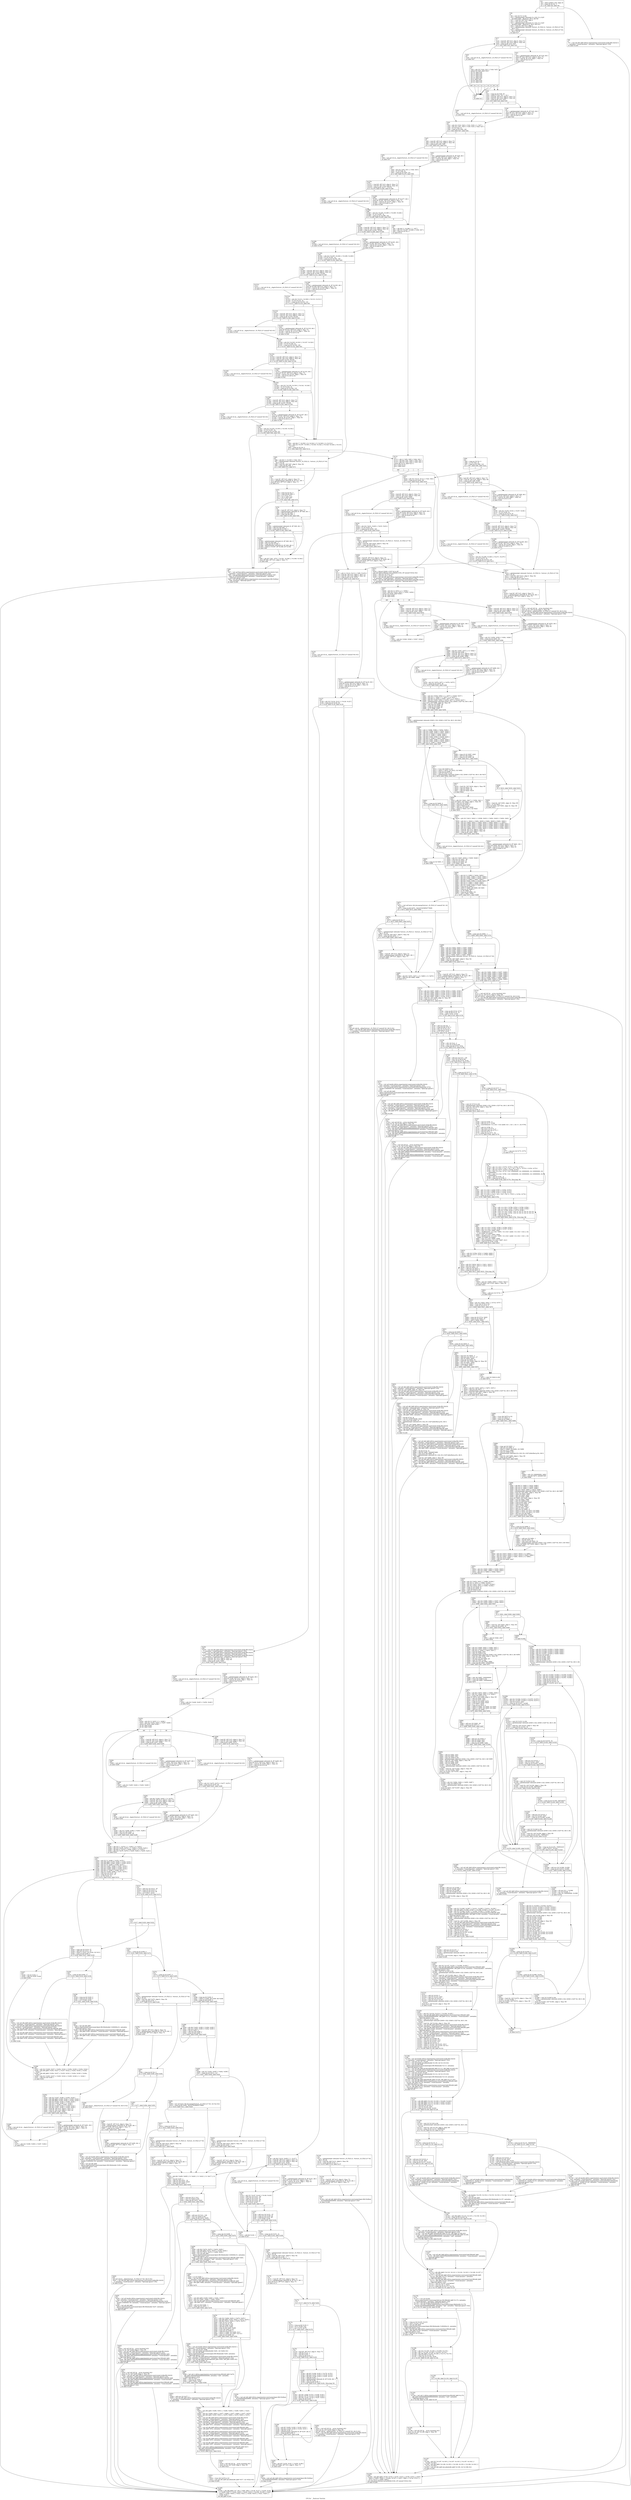 digraph "CFG for '__floatscan' function" {
	label="CFG for '__floatscan' function";

	Node0x22abbf0 [shape=record,label="{%3:\l  %4 = alloca [2048 x i32], align 16\l  %5 = icmp ult i32 %1, 3\l  br i1 %5, label %8, label %6\l|{<s0>T|<s1>F}}"];
	Node0x22abbf0:s0 -> Node0x22aca00;
	Node0x22abbf0:s1 -> Node0x22abc70;
	Node0x22abc70 [shape=record,label="{%6:\l6:                                                \l  %7 = tail call x86_fp80 @llvm.experimental.constrained.sitofp.f80.i32(i32 0,\l... metadata !\"round.dynamic\", metadata !\"fpexcept.ignore\") #20\l  br label %1260\l}"];
	Node0x22abc70 -> Node0x22b2130;
	Node0x22aca00 [shape=record,label="{%8:\l8:                                                \l  %9 = sext i32 %1 to i64\l  %10 = getelementptr inbounds [3 x i32], [3 x i32]*\l... @switch.table.__floatscan, i64 0, i64 %9\l  %11 = load i32, i32* %10, align 4\l  %12 = sext i32 %1 to i64\l  %13 = getelementptr inbounds [3 x i32], [3 x i32]*\l... @switch.table.__floatscan.2, i64 0, i64 %12\l  %14 = load i32, i32* %13, align 4\l  %15 = getelementptr inbounds %struct._IO_FILE.21, %struct._IO_FILE.21* %0,\l... i64 0, i32 1\l  %16 = getelementptr inbounds %struct._IO_FILE.21, %struct._IO_FILE.21* %0,\l... i64 0, i32 25\l  br label %17\l}"];
	Node0x22aca00 -> Node0x22aca50;
	Node0x22aca50 [shape=record,label="{%17:\l17:                                               \l  %18 = load i8*, i8** %15, align 8, !tbaa !73\l  %19 = load i8*, i8** %16, align 8, !tbaa !80\l  %20 = icmp eq i8* %18, %19\l  br i1 %20, label %25, label %21\l|{<s0>T|<s1>F}}"];
	Node0x22aca50:s0 -> Node0x22acaf0;
	Node0x22aca50:s1 -> Node0x22acaa0;
	Node0x22acaa0 [shape=record,label="{%21:\l21:                                               \l  %22 = getelementptr inbounds i8, i8* %18, i64 1\l  store i8* %22, i8** %15, align 8, !tbaa !73\l  %23 = load i8, i8* %18, align 1, !tbaa !81\l  %24 = zext i8 %23 to i32\l  br label %27\l}"];
	Node0x22acaa0 -> Node0x22acb40;
	Node0x22acaf0 [shape=record,label="{%25:\l25:                                               \l  %26 = tail call i32 @__shgetc(%struct._IO_FILE.21* nonnull %0) #21\l  br label %27\l}"];
	Node0x22acaf0 -> Node0x22acb40;
	Node0x22acb40 [shape=record,label="{%27:\l27:                                               \l  %28 = phi i32 [ %24, %21 ], [ %26, %25 ]\l  switch i32 %28, label %42 [\l    i32 32, label %29\l    i32 13, label %29\l    i32 12, label %29\l    i32 11, label %29\l    i32 10, label %29\l    i32 9, label %29\l    i32 45, label %30\l    i32 43, label %30\l  ]\l|{<s0>def|<s1>32|<s2>13|<s3>12|<s4>11|<s5>10|<s6>9|<s7>45|<s8>43}}"];
	Node0x22acb40:s0 -> Node0x22accd0;
	Node0x22acb40:s1 -> Node0x22acb90;
	Node0x22acb40:s2 -> Node0x22acb90;
	Node0x22acb40:s3 -> Node0x22acb90;
	Node0x22acb40:s4 -> Node0x22acb90;
	Node0x22acb40:s5 -> Node0x22acb90;
	Node0x22acb40:s6 -> Node0x22acb90;
	Node0x22acb40:s7 -> Node0x22acbe0;
	Node0x22acb40:s8 -> Node0x22acbe0;
	Node0x22acb90 [shape=record,label="{%29:\l29:                                               \l  br label %17\l}"];
	Node0x22acb90 -> Node0x22aca50;
	Node0x22acbe0 [shape=record,label="{%30:\l30:                                               \l  %31 = icmp eq i32 %28, 45\l  %32 = select i1 %31, i32 -1, i32 1\l  %33 = load i8*, i8** %15, align 8, !tbaa !73\l  %34 = load i8*, i8** %16, align 8, !tbaa !80\l  %35 = icmp eq i8* %33, %34\l  br i1 %35, label %40, label %36\l|{<s0>T|<s1>F}}"];
	Node0x22acbe0:s0 -> Node0x22acc80;
	Node0x22acbe0:s1 -> Node0x22acc30;
	Node0x22acc30 [shape=record,label="{%36:\l36:                                               \l  %37 = getelementptr inbounds i8, i8* %33, i64 1\l  store i8* %37, i8** %15, align 8, !tbaa !73\l  %38 = load i8, i8* %33, align 1, !tbaa !81\l  %39 = zext i8 %38 to i32\l  br label %42\l}"];
	Node0x22acc30 -> Node0x22accd0;
	Node0x22acc80 [shape=record,label="{%40:\l40:                                               \l  %41 = tail call i32 @__shgetc(%struct._IO_FILE.21* nonnull %0) #21\l  br label %42\l}"];
	Node0x22acc80 -> Node0x22accd0;
	Node0x22accd0 [shape=record,label="{%42:\l42:                                               \l  %43 = phi i32 [ %32, %40 ], [ %32, %36 ], [ 1, %27 ]\l  %44 = phi i32 [ %41, %40 ], [ %39, %36 ], [ %28, %27 ]\l  %45 = or i32 %44, 32\l  %46 = icmp eq i32 %45, 105\l  br i1 %46, label %47, label %94\l|{<s0>T|<s1>F}}"];
	Node0x22accd0:s0 -> Node0x22acd20;
	Node0x22accd0:s1 -> Node0x22ad0e0;
	Node0x22acd20 [shape=record,label="{%47:\l47:                                               \l  %48 = load i8*, i8** %15, align 8, !tbaa !73\l  %49 = load i8*, i8** %16, align 8, !tbaa !80\l  %50 = icmp eq i8* %48, %49\l  br i1 %50, label %55, label %51\l|{<s0>T|<s1>F}}"];
	Node0x22acd20:s0 -> Node0x22acdc0;
	Node0x22acd20:s1 -> Node0x22acd70;
	Node0x22acd70 [shape=record,label="{%51:\l51:                                               \l  %52 = getelementptr inbounds i8, i8* %48, i64 1\l  store i8* %52, i8** %15, align 8, !tbaa !73\l  %53 = load i8, i8* %48, align 1, !tbaa !81\l  %54 = zext i8 %53 to i32\l  br label %57\l}"];
	Node0x22acd70 -> Node0x22ace10;
	Node0x22acdc0 [shape=record,label="{%55:\l55:                                               \l  %56 = tail call i32 @__shgetc(%struct._IO_FILE.21* nonnull %0) #21\l  br label %57\l}"];
	Node0x22acdc0 -> Node0x22ace10;
	Node0x22ace10 [shape=record,label="{%57:\l57:                                               \l  %58 = phi i32 [ %54, %51 ], [ %56, %55 ]\l  %59 = or i32 %58, 32\l  %60 = icmp eq i32 %59, 110\l  br i1 %60, label %1276, label %90\l|{<s0>T|<s1>F}}"];
	Node0x22ace10:s0 -> Node0x22b22c0;
	Node0x22ace10:s1 -> Node0x22ad090;
	Node0x22ace60 [shape=record,label="{%61:\l61:                                               \l  %62 = phi i64 [ 7, %1356 ], [ 6, %1342 ], [ 5, %1328 ], [ 4, %1314 ]\l  %63 = phi i32 [ %1357, %1356 ], [ %1343, %1342 ], [ %1329, %1328 ], [ %1315,\l... %1314 ]\l  %64 = icmp ne i32 %2, 0\l  br i1 %64, label %65, label %112\l|{<s0>T|<s1>F}}"];
	Node0x22ace60:s0 -> Node0x22aceb0;
	Node0x22ace60:s1 -> Node0x22ad270;
	Node0x22aceb0 [shape=record,label="{%65:\l65:                                               \l  %66 = phi i64 [ 3, %1300 ], [ %62, %61 ]\l  %67 = getelementptr inbounds %struct._IO_FILE.21, %struct._IO_FILE.21* %0,\l... i64 0, i32 26\l  %68 = load i64, i64* %67, align 8, !tbaa !82\l  %69 = icmp sgt i64 %68, -1\l  br i1 %69, label %70, label %73\l|{<s0>T|<s1>F}}"];
	Node0x22aceb0:s0 -> Node0x22acf00;
	Node0x22aceb0:s1 -> Node0x22acf50;
	Node0x22acf00 [shape=record,label="{%70:\l70:                                               \l  %71 = load i8*, i8** %15, align 8, !tbaa !73\l  %72 = getelementptr inbounds i8, i8* %71, i64 -1\l  store i8* %72, i8** %15, align 8, !tbaa !73\l  br label %73\l}"];
	Node0x22acf00 -> Node0x22acf50;
	Node0x22acf50 [shape=record,label="{%73:\l73:                                               \l  %74 = icmp eq i32 %2, 0\l  %75 = icmp ult i64 %66, 4\l  %76 = or i1 %75, %74\l  %77 = xor i1 %69, true\l  %78 = or i1 %76, %77\l  br i1 %78, label %86, label %79\l|{<s0>T|<s1>F}}"];
	Node0x22acf50:s0 -> Node0x22ad040;
	Node0x22acf50:s1 -> Node0x22acfa0;
	Node0x22acfa0 [shape=record,label="{%79:\l79:                                               \l  %80 = load i8*, i8** %15, align 8, !tbaa !73\l  %81 = getelementptr inbounds i8, i8* %80, i64 -1\l  %82 = add nsw i64 %66, -1\l  %83 = icmp ugt i64 %82, 3\l  br i1 %83, label %1360, label %84\l|{<s0>T|<s1>F}}"];
	Node0x22acfa0:s0 -> Node0x22b2a40;
	Node0x22acfa0:s1 -> Node0x22acff0;
	Node0x22acff0 [shape=record,label="{%84:\l84:                                               \l  %85 = phi i8* [ %81, %79 ], [ %1361, %1360 ], [ %1369, %1364 ]\l  store i8* %85, i8** %15, align 8, !tbaa !73\l  br label %86\l}"];
	Node0x22acff0 -> Node0x22ad040;
	Node0x22ad040 [shape=record,label="{%86:\l86:                                               \l  %87 = tail call float @llvm.experimental.constrained.sitofp.f32.i32(i32 %43,\l... metadata !\"round.dynamic\", metadata !\"fpexcept.ignore\") #20\l  %88 = tail call float @llvm.experimental.constrained.fmul.f32(float %87,\l... float 0x7FF0000000000000, metadata !\"round.dynamic\", metadata\l... !\"fpexcept.ignore\") #20\l  %89 = tail call x86_fp80 @llvm.experimental.constrained.fpext.f80.f32(float\l... %88, metadata !\"fpexcept.ignore\") #20\l  br label %1260\l}"];
	Node0x22ad040 -> Node0x22b2130;
	Node0x22ad090 [shape=record,label="{%90:\l90:                                               \l  %91 = phi i64 [ 2, %1286 ], [ 1, %57 ]\l  %92 = phi i32 [ %1287, %1286 ], [ %58, %57 ]\l  %93 = icmp ne i32 %2, 0\l  br label %112\l}"];
	Node0x22ad090 -> Node0x22ad270;
	Node0x22ad0e0 [shape=record,label="{%94:\l94:                                               \l  %95 = icmp ne i32 %2, 0\l  %96 = or i32 %44, 32\l  %97 = icmp eq i32 %96, 110\l  br i1 %97, label %98, label %221\l|{<s0>T|<s1>F}}"];
	Node0x22ad0e0:s0 -> Node0x22ad130;
	Node0x22ad0e0:s1 -> Node0x22adbd0;
	Node0x22ad130 [shape=record,label="{%98:\l98:                                               \l  %99 = load i8*, i8** %15, align 8, !tbaa !73\l  %100 = load i8*, i8** %16, align 8, !tbaa !80\l  %101 = icmp eq i8* %99, %100\l  br i1 %101, label %106, label %102\l|{<s0>T|<s1>F}}"];
	Node0x22ad130:s0 -> Node0x22ad1d0;
	Node0x22ad130:s1 -> Node0x22ad180;
	Node0x22ad180 [shape=record,label="{%102:\l102:                                              \l  %103 = getelementptr inbounds i8, i8* %99, i64 1\l  store i8* %103, i8** %15, align 8, !tbaa !73\l  %104 = load i8, i8* %99, align 1, !tbaa !81\l  %105 = zext i8 %104 to i32\l  br label %108\l}"];
	Node0x22ad180 -> Node0x22ad220;
	Node0x22ad1d0 [shape=record,label="{%106:\l106:                                              \l  %107 = tail call i32 @__shgetc(%struct._IO_FILE.21* nonnull %0) #21\l  br label %108\l}"];
	Node0x22ad1d0 -> Node0x22ad220;
	Node0x22ad220 [shape=record,label="{%108:\l108:                                              \l  %109 = phi i32 [ %105, %102 ], [ %107, %106 ]\l  %110 = or i32 %109, 32\l  %111 = icmp eq i32 %110, 97\l  br i1 %111, label %1262, label %211\l|{<s0>T|<s1>F}}"];
	Node0x22ad220:s0 -> Node0x22b2180;
	Node0x22ad220:s1 -> Node0x22adae0;
	Node0x22ad270 [shape=record,label="{%112:\l112:                                              \l  %113 = phi i1 [ %93, %90 ], [ %64, %61 ]\l  %114 = phi i64 [ %91, %90 ], [ %62, %61 ]\l  %115 = phi i32 [ %92, %90 ], [ %63, %61 ]\l  switch i64 %114, label %211 [\l    i64 3, label %116\l    i64 0, label %221\l  ]\l|{<s0>def|<s1>3|<s2>0}}"];
	Node0x22ad270:s0 -> Node0x22adae0;
	Node0x22ad270:s1 -> Node0x22ad2c0;
	Node0x22ad270:s2 -> Node0x22adbd0;
	Node0x22ad2c0 [shape=record,label="{%116:\l116:                                              \l  %117 = phi i1 [ %113, %112 ], [ %95, %1272 ]\l  %118 = load i8*, i8** %15, align 8, !tbaa !73\l  %119 = load i8*, i8** %16, align 8, !tbaa !80\l  %120 = icmp eq i8* %118, %119\l  br i1 %120, label %125, label %121\l|{<s0>T|<s1>F}}"];
	Node0x22ad2c0:s0 -> Node0x22ad360;
	Node0x22ad2c0:s1 -> Node0x22ad310;
	Node0x22ad310 [shape=record,label="{%121:\l121:                                              \l  %122 = getelementptr inbounds i8, i8* %118, i64 1\l  store i8* %122, i8** %15, align 8, !tbaa !73\l  %123 = load i8, i8* %118, align 1, !tbaa !81\l  %124 = zext i8 %123 to i32\l  br label %127\l}"];
	Node0x22ad310 -> Node0x22ad3b0;
	Node0x22ad360 [shape=record,label="{%125:\l125:                                              \l  %126 = tail call i32 @__shgetc(%struct._IO_FILE.21* nonnull %0) #21\l  br label %127\l}"];
	Node0x22ad360 -> Node0x22ad3b0;
	Node0x22ad3b0 [shape=record,label="{%127:\l127:                                              \l  %128 = phi i32 [ %124, %121 ], [ %126, %125 ]\l  %129 = icmp eq i32 %128, 40\l  br i1 %129, label %139, label %130\l|{<s0>T|<s1>F}}"];
	Node0x22ad3b0:s0 -> Node0x22ad4f0;
	Node0x22ad3b0:s1 -> Node0x22ad400;
	Node0x22ad400 [shape=record,label="{%130:\l130:                                              \l  %131 = getelementptr inbounds %struct._IO_FILE.21, %struct._IO_FILE.21* %0,\l... i64 0, i32 26\l  %132 = load i64, i64* %131, align 8, !tbaa !82\l  %133 = icmp sgt i64 %132, -1\l  br i1 %133, label %134, label %137\l|{<s0>T|<s1>F}}"];
	Node0x22ad400:s0 -> Node0x22ad450;
	Node0x22ad400:s1 -> Node0x22ad4a0;
	Node0x22ad450 [shape=record,label="{%134:\l134:                                              \l  %135 = load i8*, i8** %15, align 8, !tbaa !73\l  %136 = getelementptr inbounds i8, i8* %135, i64 -1\l  store i8* %136, i8** %15, align 8, !tbaa !73\l  br label %137\l}"];
	Node0x22ad450 -> Node0x22ad4a0;
	Node0x22ad4a0 [shape=record,label="{%137:\l137:                                              \l  %138 = tail call x86_fp80 @llvm.experimental.constrained.fpext.f80.f32(float\l... 0x7FF8000000000000, metadata !\"fpexcept.ignore\") #20\l  br label %1260\l}"];
	Node0x22ad4a0 -> Node0x22b2130;
	Node0x22ad4f0 [shape=record,label="{%139:\l139:                                              \l  %140 = phi i64 [ %210, %209 ], [ 1, %127 ]\l  %141 = load i8*, i8** %15, align 8, !tbaa !73\l  %142 = load i8*, i8** %16, align 8, !tbaa !80\l  %143 = icmp eq i8* %141, %142\l  br i1 %143, label %148, label %144\l|{<s0>T|<s1>F}}"];
	Node0x22ad4f0:s0 -> Node0x22ad590;
	Node0x22ad4f0:s1 -> Node0x22ad540;
	Node0x22ad540 [shape=record,label="{%144:\l144:                                              \l  %145 = getelementptr inbounds i8, i8* %141, i64 1\l  store i8* %145, i8** %15, align 8, !tbaa !73\l  %146 = load i8, i8* %141, align 1, !tbaa !81\l  %147 = zext i8 %146 to i32\l  br label %150\l}"];
	Node0x22ad540 -> Node0x22ad5e0;
	Node0x22ad590 [shape=record,label="{%148:\l148:                                              \l  %149 = tail call i32 @__shgetc(%struct._IO_FILE.21* nonnull %0) #21\l  br label %150\l}"];
	Node0x22ad590 -> Node0x22ad5e0;
	Node0x22ad5e0 [shape=record,label="{%150:\l150:                                              \l  %151 = phi i32 [ %147, %144 ], [ %149, %148 ]\l  %152 = add nsw i32 %151, -48\l  %153 = icmp ult i32 %152, 10\l  %154 = add nsw i32 %151, -65\l  %155 = icmp ult i32 %154, 26\l  %156 = or i1 %153, %155\l  br i1 %156, label %209, label %157\l|{<s0>T|<s1>F}}"];
	Node0x22ad5e0:s0 -> Node0x22ada90;
	Node0x22ad5e0:s1 -> Node0x22ad630;
	Node0x22ad630 [shape=record,label="{%157:\l157:                                              \l  %158 = add nsw i32 %151, -97\l  %159 = icmp ult i32 %158, 26\l  %160 = icmp eq i32 %151, 95\l  %161 = or i1 %160, %159\l  br i1 %161, label %209, label %162\l|{<s0>T|<s1>F}}"];
	Node0x22ad630:s0 -> Node0x22ada90;
	Node0x22ad630:s1 -> Node0x22ad680;
	Node0x22ad680 [shape=record,label="{%162:\l162:                                              \l  %163 = icmp eq i32 %151, 41\l  br i1 %163, label %164, label %166\l|{<s0>T|<s1>F}}"];
	Node0x22ad680:s0 -> Node0x22ad6d0;
	Node0x22ad680:s1 -> Node0x22ad720;
	Node0x22ad6d0 [shape=record,label="{%164:\l164:                                              \l  %165 = tail call x86_fp80 @llvm.experimental.constrained.fpext.f80.f32(float\l... 0x7FF8000000000000, metadata !\"fpexcept.ignore\") #20\l  br label %1260\l}"];
	Node0x22ad6d0 -> Node0x22b2130;
	Node0x22ad720 [shape=record,label="{%166:\l166:                                              \l  %167 = getelementptr inbounds %struct._IO_FILE.21, %struct._IO_FILE.21* %0,\l... i64 0, i32 26\l  %168 = load i64, i64* %167, align 8, !tbaa !82\l  %169 = icmp sgt i64 %168, -1\l  br i1 %169, label %170, label %173\l|{<s0>T|<s1>F}}"];
	Node0x22ad720:s0 -> Node0x22ad770;
	Node0x22ad720:s1 -> Node0x22ad7c0;
	Node0x22ad770 [shape=record,label="{%170:\l170:                                              \l  %171 = load i8*, i8** %15, align 8, !tbaa !73\l  %172 = getelementptr inbounds i8, i8* %171, i64 -1\l  store i8* %172, i8** %15, align 8, !tbaa !73\l  br label %173\l}"];
	Node0x22ad770 -> Node0x22ad7c0;
	Node0x22ad7c0 [shape=record,label="{%173:\l173:                                              \l  br i1 %117, label %174, label %202\l|{<s0>T|<s1>F}}"];
	Node0x22ad7c0:s0 -> Node0x22ad810;
	Node0x22ad7c0:s1 -> Node0x22ad9a0;
	Node0x22ad810 [shape=record,label="{%174:\l174:                                              \l  %175 = icmp eq i64 %140, 0\l  %176 = xor i1 %169, true\l  %177 = or i1 %175, %176\l  br i1 %177, label %207, label %178\l|{<s0>T|<s1>F}}"];
	Node0x22ad810:s0 -> Node0x22ada40;
	Node0x22ad810:s1 -> Node0x22ad860;
	Node0x22ad860 [shape=record,label="{%178:\l178:                                              \l  %179 = load i8*, i8** %15, align 8, !tbaa !73\l  %180 = add i64 %140, -1\l  %181 = and i64 %140, 7\l  %182 = icmp eq i64 %181, 0\l  br i1 %182, label %191, label %183\l|{<s0>T|<s1>F}}"];
	Node0x22ad860:s0 -> Node0x22ad900;
	Node0x22ad860:s1 -> Node0x22ad8b0;
	Node0x22ad8b0 [shape=record,label="{%183:\l183:                                              \l  %184 = phi i8* [ %188, %183 ], [ %179, %178 ]\l  %185 = phi i64 [ %187, %183 ], [ %140, %178 ]\l  %186 = phi i64 [ %189, %183 ], [ %181, %178 ]\l  %187 = add i64 %185, -1\l  %188 = getelementptr inbounds i8, i8* %184, i64 -1\l  %189 = add i64 %186, -1\l  %190 = icmp eq i64 %189, 0\l  br i1 %190, label %191, label %183, !llvm.loop !83\l|{<s0>T|<s1>F}}"];
	Node0x22ad8b0:s0 -> Node0x22ad900;
	Node0x22ad8b0:s1 -> Node0x22ad8b0;
	Node0x22ad900 [shape=record,label="{%191:\l191:                                              \l  %192 = phi i8* [ undef, %178 ], [ %188, %183 ]\l  %193 = phi i8* [ %179, %178 ], [ %188, %183 ]\l  %194 = phi i64 [ %140, %178 ], [ %187, %183 ]\l  %195 = icmp ult i64 %180, 7\l  br i1 %195, label %205, label %196\l|{<s0>T|<s1>F}}"];
	Node0x22ad900:s0 -> Node0x22ad9f0;
	Node0x22ad900:s1 -> Node0x22ad950;
	Node0x22ad950 [shape=record,label="{%196:\l196:                                              \l  %197 = phi i8* [ %200, %196 ], [ %193, %191 ]\l  %198 = phi i64 [ %199, %196 ], [ %194, %191 ]\l  %199 = add i64 %198, -8\l  %200 = getelementptr inbounds i8, i8* %197, i64 -8\l  %201 = icmp eq i64 %199, 0\l  br i1 %201, label %205, label %196\l|{<s0>T|<s1>F}}"];
	Node0x22ad950:s0 -> Node0x22ad9f0;
	Node0x22ad950:s1 -> Node0x22ad950;
	Node0x22ad9a0 [shape=record,label="{%202:\l202:                                              \l  %203 = tail call i32* @___errno_location() #21\l  store i32 22, i32* %203, align 4, !tbaa !85\l  tail call void @__shlim(%struct._IO_FILE.21* nonnull %0, i64 0) #21\l  %204 = tail call x86_fp80 @llvm.experimental.constrained.sitofp.f80.i32(i32\l... 0, metadata !\"round.dynamic\", metadata !\"fpexcept.ignore\") #20\l  br label %1260\l}"];
	Node0x22ad9a0 -> Node0x22b2130;
	Node0x22ad9f0 [shape=record,label="{%205:\l205:                                              \l  %206 = phi i8* [ %192, %191 ], [ %200, %196 ]\l  store i8* %206, i8** %15, align 8, !tbaa !73\l  br label %207\l}"];
	Node0x22ad9f0 -> Node0x22ada40;
	Node0x22ada40 [shape=record,label="{%207:\l207:                                              \l  %208 = tail call x86_fp80 @llvm.experimental.constrained.fpext.f80.f32(float\l... 0x7FF8000000000000, metadata !\"fpexcept.ignore\") #20\l  br label %1260\l}"];
	Node0x22ada40 -> Node0x22b2130;
	Node0x22ada90 [shape=record,label="{%209:\l209:                                              \l  %210 = add i64 %140, 1\l  br label %139\l}"];
	Node0x22ada90 -> Node0x22ad4f0;
	Node0x22adae0 [shape=record,label="{%211:\l211:                                              \l  %212 = getelementptr inbounds %struct._IO_FILE.21, %struct._IO_FILE.21* %0,\l... i64 0, i32 26\l  %213 = load i64, i64* %212, align 8, !tbaa !82\l  %214 = icmp sgt i64 %213, -1\l  br i1 %214, label %215, label %218\l|{<s0>T|<s1>F}}"];
	Node0x22adae0:s0 -> Node0x22adb30;
	Node0x22adae0:s1 -> Node0x22adb80;
	Node0x22adb30 [shape=record,label="{%215:\l215:                                              \l  %216 = load i8*, i8** %15, align 8, !tbaa !73\l  %217 = getelementptr inbounds i8, i8* %216, i64 -1\l  store i8* %217, i8** %15, align 8, !tbaa !73\l  br label %218\l}"];
	Node0x22adb30 -> Node0x22adb80;
	Node0x22adb80 [shape=record,label="{%218:\l218:                                              \l  %219 = tail call i32* @___errno_location() #21\l  store i32 22, i32* %219, align 4, !tbaa !85\l  tail call void @__shlim(%struct._IO_FILE.21* nonnull %0, i64 0) #21\l  %220 = tail call x86_fp80 @llvm.experimental.constrained.sitofp.f80.i32(i32\l... 0, metadata !\"round.dynamic\", metadata !\"fpexcept.ignore\") #20\l  br label %1260\l}"];
	Node0x22adb80 -> Node0x22b2130;
	Node0x22adbd0 [shape=record,label="{%221:\l221:                                              \l  %222 = phi i32 [ %115, %112 ], [ %44, %94 ]\l  %223 = icmp eq i32 %222, 48\l  br i1 %223, label %224, label %531\l|{<s0>T|<s1>F}}"];
	Node0x22adbd0:s0 -> Node0x22adc20;
	Node0x22adbd0:s1 -> Node0x22af390;
	Node0x22adc20 [shape=record,label="{%224:\l224:                                              \l  %225 = load i8*, i8** %15, align 8, !tbaa !73\l  %226 = load i8*, i8** %16, align 8, !tbaa !80\l  %227 = icmp eq i8* %225, %226\l  br i1 %227, label %232, label %228\l|{<s0>T|<s1>F}}"];
	Node0x22adc20:s0 -> Node0x22adcc0;
	Node0x22adc20:s1 -> Node0x22adc70;
	Node0x22adc70 [shape=record,label="{%228:\l228:                                              \l  %229 = getelementptr inbounds i8, i8* %225, i64 1\l  store i8* %229, i8** %15, align 8, !tbaa !73\l  %230 = load i8, i8* %225, align 1, !tbaa !81\l  %231 = zext i8 %230 to i32\l  br label %234\l}"];
	Node0x22adc70 -> Node0x22add10;
	Node0x22adcc0 [shape=record,label="{%232:\l232:                                              \l  %233 = tail call i32 @__shgetc(%struct._IO_FILE.21* nonnull %0) #21\l  br label %234\l}"];
	Node0x22adcc0 -> Node0x22add10;
	Node0x22add10 [shape=record,label="{%234:\l234:                                              \l  %235 = phi i32 [ %231, %228 ], [ %233, %232 ]\l  %236 = or i32 %235, 32\l  %237 = icmp eq i32 %236, 120\l  br i1 %237, label %238, label %524\l|{<s0>T|<s1>F}}"];
	Node0x22add10:s0 -> Node0x22add60;
	Node0x22add10:s1 -> Node0x22af2f0;
	Node0x22add60 [shape=record,label="{%238:\l238:                                              \l  %239 = tail call x86_fp80 @llvm.experimental.constrained.sitofp.f80.i32(i32\l... 0, metadata !\"round.dynamic\", metadata !\"fpexcept.ignore\") #22\l  %240 = tail call x86_fp80 @llvm.experimental.constrained.sitofp.f80.i32(i32\l... 1, metadata !\"round.dynamic\", metadata !\"fpexcept.ignore\") #22\l  %241 = tail call x86_fp80 @llvm.experimental.constrained.sitofp.f80.i32(i32\l... 0, metadata !\"round.dynamic\", metadata !\"fpexcept.ignore\") #22\l  %242 = load i8*, i8** %15, align 8, !tbaa !73\l  %243 = load i8*, i8** %16, align 8, !tbaa !80\l  %244 = icmp eq i8* %242, %243\l  br i1 %244, label %249, label %245\l|{<s0>T|<s1>F}}"];
	Node0x22add60:s0 -> Node0x22ade00;
	Node0x22add60:s1 -> Node0x22addb0;
	Node0x22addb0 [shape=record,label="{%245:\l245:                                              \l  %246 = getelementptr inbounds i8, i8* %242, i64 1\l  store i8* %246, i8** %15, align 8, !tbaa !73\l  %247 = load i8, i8* %242, align 1, !tbaa !81\l  %248 = zext i8 %247 to i32\l  br label %251\l}"];
	Node0x22addb0 -> Node0x22ade50;
	Node0x22ade00 [shape=record,label="{%249:\l249:                                              \l  %250 = tail call i32 @__shgetc(%struct._IO_FILE.21* nonnull %0) #21\l  br label %251\l}"];
	Node0x22ade00 -> Node0x22ade50;
	Node0x22ade50 [shape=record,label="{%251:\l251:                                              \l  %252 = phi i32 [ %248, %245 ], [ %250, %249 ]\l  br label %253\l}"];
	Node0x22ade50 -> Node0x22adea0;
	Node0x22adea0 [shape=record,label="{%253:\l253:                                              \l  %254 = phi i32 [ 0, %251 ], [ 1, %266 ]\l  %255 = phi i32 [ %252, %251 ], [ %267, %266 ]\l  switch i32 %255, label %296 [\l    i32 48, label %256\l    i32 46, label %268\l  ]\l|{<s0>def|<s1>48|<s2>46}}"];
	Node0x22adea0:s0 -> Node0x22ae2b0;
	Node0x22adea0:s1 -> Node0x22adef0;
	Node0x22adea0:s2 -> Node0x22ae030;
	Node0x22adef0 [shape=record,label="{%256:\l256:                                              \l  %257 = load i8*, i8** %15, align 8, !tbaa !73\l  %258 = load i8*, i8** %16, align 8, !tbaa !80\l  %259 = icmp eq i8* %257, %258\l  br i1 %259, label %264, label %260\l|{<s0>T|<s1>F}}"];
	Node0x22adef0:s0 -> Node0x22adf90;
	Node0x22adef0:s1 -> Node0x22adf40;
	Node0x22adf40 [shape=record,label="{%260:\l260:                                              \l  %261 = getelementptr inbounds i8, i8* %257, i64 1\l  store i8* %261, i8** %15, align 8, !tbaa !73\l  %262 = load i8, i8* %257, align 1, !tbaa !81\l  %263 = zext i8 %262 to i32\l  br label %266\l}"];
	Node0x22adf40 -> Node0x22adfe0;
	Node0x22adf90 [shape=record,label="{%264:\l264:                                              \l  %265 = tail call i32 @__shgetc(%struct._IO_FILE.21* nonnull %0) #21\l  br label %266\l}"];
	Node0x22adf90 -> Node0x22adfe0;
	Node0x22adfe0 [shape=record,label="{%266:\l266:                                              \l  %267 = phi i32 [ %265, %264 ], [ %263, %260 ]\l  br label %253\l}"];
	Node0x22adfe0 -> Node0x22adea0;
	Node0x22ae030 [shape=record,label="{%268:\l268:                                              \l  %269 = load i8*, i8** %15, align 8, !tbaa !73\l  %270 = load i8*, i8** %16, align 8, !tbaa !80\l  %271 = icmp eq i8* %269, %270\l  br i1 %271, label %276, label %272\l|{<s0>T|<s1>F}}"];
	Node0x22ae030:s0 -> Node0x22ae0d0;
	Node0x22ae030:s1 -> Node0x22ae080;
	Node0x22ae080 [shape=record,label="{%272:\l272:                                              \l  %273 = getelementptr inbounds i8, i8* %269, i64 1\l  store i8* %273, i8** %15, align 8, !tbaa !73\l  %274 = load i8, i8* %269, align 1, !tbaa !81\l  %275 = zext i8 %274 to i32\l  br label %278\l}"];
	Node0x22ae080 -> Node0x22ae120;
	Node0x22ae0d0 [shape=record,label="{%276:\l276:                                              \l  %277 = tail call i32 @__shgetc(%struct._IO_FILE.21* nonnull %0) #21\l  br label %278\l}"];
	Node0x22ae0d0 -> Node0x22ae120;
	Node0x22ae120 [shape=record,label="{%278:\l278:                                              \l  %279 = phi i32 [ %275, %272 ], [ %277, %276 ]\l  %280 = icmp eq i32 %279, 48\l  br i1 %280, label %281, label %296\l|{<s0>T|<s1>F}}"];
	Node0x22ae120:s0 -> Node0x22ae170;
	Node0x22ae120:s1 -> Node0x22ae2b0;
	Node0x22ae170 [shape=record,label="{%281:\l281:                                              \l  %282 = phi i64 [ %294, %292 ], [ 0, %278 ]\l  %283 = load i8*, i8** %15, align 8, !tbaa !73\l  %284 = load i8*, i8** %16, align 8, !tbaa !80\l  %285 = icmp eq i8* %283, %284\l  br i1 %285, label %290, label %286\l|{<s0>T|<s1>F}}"];
	Node0x22ae170:s0 -> Node0x22ae210;
	Node0x22ae170:s1 -> Node0x22ae1c0;
	Node0x22ae1c0 [shape=record,label="{%286:\l286:                                              \l  %287 = getelementptr inbounds i8, i8* %283, i64 1\l  store i8* %287, i8** %15, align 8, !tbaa !73\l  %288 = load i8, i8* %283, align 1, !tbaa !81\l  %289 = zext i8 %288 to i32\l  br label %292\l}"];
	Node0x22ae1c0 -> Node0x22ae260;
	Node0x22ae210 [shape=record,label="{%290:\l290:                                              \l  %291 = tail call i32 @__shgetc(%struct._IO_FILE.21* nonnull %0) #21\l  br label %292\l}"];
	Node0x22ae210 -> Node0x22ae260;
	Node0x22ae260 [shape=record,label="{%292:\l292:                                              \l  %293 = phi i32 [ %289, %286 ], [ %291, %290 ]\l  %294 = add nsw i64 %282, -1\l  %295 = icmp eq i32 %293, 48\l  br i1 %295, label %281, label %296\l|{<s0>T|<s1>F}}"];
	Node0x22ae260:s0 -> Node0x22ae170;
	Node0x22ae260:s1 -> Node0x22ae2b0;
	Node0x22ae2b0 [shape=record,label="{%296:\l296:                                              \l  %297 = phi i32 [ 1, %278 ], [ 1, %292 ], [ 0, %253 ]\l  %298 = phi i32 [ %254, %278 ], [ 1, %292 ], [ %254, %253 ]\l  %299 = phi i64 [ 0, %278 ], [ %294, %292 ], [ 0, %253 ]\l  %300 = phi i32 [ %279, %278 ], [ %293, %292 ], [ %255, %253 ]\l  br label %301\l}"];
	Node0x22ae2b0 -> Node0x22ae300;
	Node0x22ae300 [shape=record,label="{%301:\l301:                                              \l  %302 = phi i32 [ 0, %296 ], [ %353, %370 ]\l  %303 = phi x86_fp80 [ %239, %296 ], [ %354, %370 ]\l  %304 = phi x86_fp80 [ %240, %296 ], [ %355, %370 ]\l  %305 = phi i32 [ 0, %296 ], [ %356, %370 ]\l  %306 = phi i32 [ %297, %296 ], [ %357, %370 ]\l  %307 = phi i32 [ %298, %296 ], [ %358, %370 ]\l  %308 = phi i64 [ %299, %296 ], [ %359, %370 ]\l  %309 = phi i64 [ 0, %296 ], [ %360, %370 ]\l  %310 = phi i32 [ %300, %296 ], [ %371, %370 ]\l  %311 = add nsw i32 %310, -48\l  %312 = icmp ult i32 %311, 10\l  %313 = or i32 %310, 32\l  br i1 %312, label %322, label %314\l|{<s0>T|<s1>F}}"];
	Node0x22ae300:s0 -> Node0x22ae440;
	Node0x22ae300:s1 -> Node0x22ae350;
	Node0x22ae350 [shape=record,label="{%314:\l314:                                              \l  %315 = add nsw i32 %313, -97\l  %316 = icmp ult i32 %315, 6\l  %317 = icmp eq i32 %310, 46\l  %318 = or i1 %317, %316\l  br i1 %318, label %319, label %372\l|{<s0>T|<s1>F}}"];
	Node0x22ae350:s0 -> Node0x22ae3a0;
	Node0x22ae350:s1 -> Node0x22ae7b0;
	Node0x22ae3a0 [shape=record,label="{%319:\l319:                                              \l  br i1 %317, label %320, label %322\l|{<s0>T|<s1>F}}"];
	Node0x22ae3a0:s0 -> Node0x22ae3f0;
	Node0x22ae3a0:s1 -> Node0x22ae440;
	Node0x22ae3f0 [shape=record,label="{%320:\l320:                                              \l  %321 = icmp eq i32 %306, 0\l  br i1 %321, label %352, label %372\l|{<s0>T|<s1>F}}"];
	Node0x22ae3f0:s0 -> Node0x22ae670;
	Node0x22ae3f0:s1 -> Node0x22ae7b0;
	Node0x22ae440 [shape=record,label="{%322:\l322:                                              \l  %323 = icmp sgt i32 %310, 57\l  %324 = add nsw i32 %313, -87\l  %325 = select i1 %323, i32 %324, i32 %311\l  %326 = icmp slt i64 %309, 8\l  br i1 %326, label %327, label %330\l|{<s0>T|<s1>F}}"];
	Node0x22ae440:s0 -> Node0x22ae490;
	Node0x22ae440:s1 -> Node0x22ae4e0;
	Node0x22ae490 [shape=record,label="{%327:\l327:                                              \l  %328 = shl i32 %302, 4\l  %329 = add i32 %325, %328\l  br label %346\l}"];
	Node0x22ae490 -> Node0x22ae620;
	Node0x22ae4e0 [shape=record,label="{%330:\l330:                                              \l  %331 = icmp slt i64 %309, 17\l  br i1 %331, label %332, label %338\l|{<s0>T|<s1>F}}"];
	Node0x22ae4e0:s0 -> Node0x22ae530;
	Node0x22ae4e0:s1 -> Node0x22ae580;
	Node0x22ae530 [shape=record,label="{%332:\l332:                                              \l  %333 = tail call x86_fp80 @llvm.experimental.constrained.sitofp.f80.i32(i32\l... %325, metadata !\"round.dynamic\", metadata !\"fpexcept.ignore\") #22\l  %334 = tail call x86_fp80 @llvm.experimental.constrained.sitofp.f80.i32(i32\l... 16, metadata !\"round.dynamic\", metadata !\"fpexcept.ignore\") #22\l  %335 = tail call x86_fp80 @llvm.experimental.constrained.fdiv.f80(x86_fp80\l... %304, x86_fp80 %334, metadata !\"round.dynamic\", metadata !\"fpexcept.ignore\")\l... #22\l  %336 = tail call x86_fp80 @llvm.experimental.constrained.fmul.f80(x86_fp80\l... %333, x86_fp80 %335, metadata !\"round.dynamic\", metadata !\"fpexcept.ignore\")\l... #22\l  %337 = tail call x86_fp80 @llvm.experimental.constrained.fadd.f80(x86_fp80\l... %303, x86_fp80 %336, metadata !\"round.dynamic\", metadata !\"fpexcept.ignore\")\l... #22\l  br label %346\l}"];
	Node0x22ae530 -> Node0x22ae620;
	Node0x22ae580 [shape=record,label="{%338:\l338:                                              \l  %339 = icmp eq i32 %325, 0\l  %340 = icmp ne i32 %305, 0\l  %341 = or i1 %340, %339\l  br i1 %341, label %346, label %342\l|{<s0>T|<s1>F}}"];
	Node0x22ae580:s0 -> Node0x22ae620;
	Node0x22ae580:s1 -> Node0x22ae5d0;
	Node0x22ae5d0 [shape=record,label="{%342:\l342:                                              \l  %343 = tail call x86_fp80\l... @llvm.experimental.constrained.fpext.f80.f64(double 5.000000e-01, metadata\l... !\"fpexcept.ignore\") #22\l  %344 = tail call x86_fp80 @llvm.experimental.constrained.fmul.f80(x86_fp80\l... %343, x86_fp80 %304, metadata !\"round.dynamic\", metadata !\"fpexcept.ignore\")\l... #22\l  %345 = tail call x86_fp80 @llvm.experimental.constrained.fadd.f80(x86_fp80\l... %303, x86_fp80 %344, metadata !\"round.dynamic\", metadata !\"fpexcept.ignore\")\l... #22\l  br label %346\l}"];
	Node0x22ae5d0 -> Node0x22ae620;
	Node0x22ae620 [shape=record,label="{%346:\l346:                                              \l  %347 = phi i32 [ %329, %327 ], [ %302, %332 ], [ %302, %338 ], [ %302, %342 ]\l  %348 = phi x86_fp80 [ %303, %327 ], [ %337, %332 ], [ %303, %338 ], [ %345,\l... %342 ]\l  %349 = phi x86_fp80 [ %304, %327 ], [ %335, %332 ], [ %304, %338 ], [ %304,\l... %342 ]\l  %350 = phi i32 [ %305, %327 ], [ %305, %332 ], [ %305, %338 ], [ 1, %342 ]\l  %351 = add nsw i64 %309, 1\l  br label %352\l}"];
	Node0x22ae620 -> Node0x22ae670;
	Node0x22ae670 [shape=record,label="{%352:\l352:                                              \l  %353 = phi i32 [ %347, %346 ], [ %302, %320 ]\l  %354 = phi x86_fp80 [ %348, %346 ], [ %303, %320 ]\l  %355 = phi x86_fp80 [ %349, %346 ], [ %304, %320 ]\l  %356 = phi i32 [ %350, %346 ], [ %305, %320 ]\l  %357 = phi i32 [ %306, %346 ], [ 1, %320 ]\l  %358 = phi i32 [ 1, %346 ], [ %307, %320 ]\l  %359 = phi i64 [ %308, %346 ], [ %309, %320 ]\l  %360 = phi i64 [ %351, %346 ], [ %309, %320 ]\l  %361 = load i8*, i8** %15, align 8, !tbaa !73\l  %362 = load i8*, i8** %16, align 8, !tbaa !80\l  %363 = icmp eq i8* %361, %362\l  br i1 %363, label %368, label %364\l|{<s0>T|<s1>F}}"];
	Node0x22ae670:s0 -> Node0x22ae710;
	Node0x22ae670:s1 -> Node0x22ae6c0;
	Node0x22ae6c0 [shape=record,label="{%364:\l364:                                              \l  %365 = getelementptr inbounds i8, i8* %361, i64 1\l  store i8* %365, i8** %15, align 8, !tbaa !73\l  %366 = load i8, i8* %361, align 1, !tbaa !81\l  %367 = zext i8 %366 to i32\l  br label %370\l}"];
	Node0x22ae6c0 -> Node0x22ae760;
	Node0x22ae710 [shape=record,label="{%368:\l368:                                              \l  %369 = tail call i32 @__shgetc(%struct._IO_FILE.21* nonnull %0) #21\l  br label %370\l}"];
	Node0x22ae710 -> Node0x22ae760;
	Node0x22ae760 [shape=record,label="{%370:\l370:                                              \l  %371 = phi i32 [ %369, %368 ], [ %367, %364 ]\l  br label %301\l}"];
	Node0x22ae760 -> Node0x22ae300;
	Node0x22ae7b0 [shape=record,label="{%372:\l372:                                              \l  %373 = icmp eq i32 %307, 0\l  br i1 %373, label %374, label %395\l|{<s0>T|<s1>F}}"];
	Node0x22ae7b0:s0 -> Node0x22ae800;
	Node0x22ae7b0:s1 -> Node0x22aea80;
	Node0x22ae800 [shape=record,label="{%374:\l374:                                              \l  %375 = getelementptr inbounds %struct._IO_FILE.21, %struct._IO_FILE.21* %0,\l... i64 0, i32 26\l  %376 = load i64, i64* %375, align 8, !tbaa !82\l  %377 = icmp sgt i64 %376, -1\l  br i1 %377, label %378, label %381\l|{<s0>T|<s1>F}}"];
	Node0x22ae800:s0 -> Node0x22ae850;
	Node0x22ae800:s1 -> Node0x22ae8a0;
	Node0x22ae850 [shape=record,label="{%378:\l378:                                              \l  %379 = load i8*, i8** %15, align 8, !tbaa !73\l  %380 = getelementptr inbounds i8, i8* %379, i64 -1\l  store i8* %380, i8** %15, align 8, !tbaa !73\l  br label %381\l}"];
	Node0x22ae850 -> Node0x22ae8a0;
	Node0x22ae8a0 [shape=record,label="{%381:\l381:                                              \l  %382 = icmp eq i32 %2, 0\l  br i1 %382, label %390, label %383\l|{<s0>T|<s1>F}}"];
	Node0x22ae8a0:s0 -> Node0x22ae9e0;
	Node0x22ae8a0:s1 -> Node0x22ae8f0;
	Node0x22ae8f0 [shape=record,label="{%383:\l383:                                              \l  br i1 %377, label %384, label %391\l|{<s0>T|<s1>F}}"];
	Node0x22ae8f0:s0 -> Node0x22ae940;
	Node0x22ae8f0:s1 -> Node0x22aea30;
	Node0x22ae940 [shape=record,label="{%384:\l384:                                              \l  %385 = load i8*, i8** %15, align 8, !tbaa !73\l  %386 = getelementptr inbounds i8, i8* %385, i64 -1\l  store i8* %386, i8** %15, align 8, !tbaa !73\l  %387 = icmp eq i32 %306, 0\l  br i1 %387, label %391, label %388\l|{<s0>T|<s1>F}}"];
	Node0x22ae940:s0 -> Node0x22aea30;
	Node0x22ae940:s1 -> Node0x22ae990;
	Node0x22ae990 [shape=record,label="{%388:\l388:                                              \l  %389 = getelementptr inbounds i8, i8* %385, i64 -2\l  store i8* %389, i8** %15, align 8, !tbaa !73\l  br label %391\l}"];
	Node0x22ae990 -> Node0x22aea30;
	Node0x22ae9e0 [shape=record,label="{%390:\l390:                                              \l  tail call void @__shlim(%struct._IO_FILE.21* nonnull %0, i64 0) #21\l  br label %391\l}"];
	Node0x22ae9e0 -> Node0x22aea30;
	Node0x22aea30 [shape=record,label="{%391:\l391:                                              \l  %392 = tail call double @llvm.experimental.constrained.sitofp.f64.i32(i32\l... %43, metadata !\"round.dynamic\", metadata !\"fpexcept.ignore\") #22\l  %393 = tail call double @llvm.experimental.constrained.fmul.f64(double %392,\l... double 0.000000e+00, metadata !\"round.dynamic\", metadata !\"fpexcept.ignore\")\l... #22\l  %394 = tail call x86_fp80\l... @llvm.experimental.constrained.fpext.f80.f64(double %393, metadata\l... !\"fpexcept.ignore\") #22\l  br label %1260\l}"];
	Node0x22aea30 -> Node0x22b2130;
	Node0x22aea80 [shape=record,label="{%395:\l395:                                              \l  %396 = icmp eq i32 %306, 0\l  %397 = select i1 %396, i64 %309, i64 %308\l  %398 = icmp slt i64 %309, 8\l  br i1 %398, label %399, label %405\l|{<s0>T|<s1>F}}"];
	Node0x22aea80:s0 -> Node0x22aead0;
	Node0x22aea80:s1 -> Node0x22aeb20;
	Node0x22aead0 [shape=record,label="{%399:\l399:                                              \l  %400 = phi i64 [ %403, %399 ], [ %309, %395 ]\l  %401 = phi i32 [ %402, %399 ], [ %302, %395 ]\l  %402 = shl i32 %401, 4\l  %403 = add nsw i64 %400, 1\l  %404 = icmp slt i64 %400, 7\l  br i1 %404, label %399, label %405\l|{<s0>T|<s1>F}}"];
	Node0x22aead0:s0 -> Node0x22aead0;
	Node0x22aead0:s1 -> Node0x22aeb20;
	Node0x22aeb20 [shape=record,label="{%405:\l405:                                              \l  %406 = phi i32 [ %302, %395 ], [ %402, %399 ]\l  %407 = icmp eq i32 %313, 112\l  br i1 %407, label %408, label %422\l|{<s0>T|<s1>F}}"];
	Node0x22aeb20:s0 -> Node0x22aeb70;
	Node0x22aeb20:s1 -> Node0x22aed00;
	Node0x22aeb70 [shape=record,label="{%408:\l408:                                              \l  %409 = tail call fastcc i64 @scanexp(%struct._IO_FILE.21* %0, i32 %2) #21\l  %410 = icmp eq i64 %409, -9223372036854775808\l  br i1 %410, label %411, label %429\l|{<s0>T|<s1>F}}"];
	Node0x22aeb70:s0 -> Node0x22aebc0;
	Node0x22aeb70:s1 -> Node0x22aeda0;
	Node0x22aebc0 [shape=record,label="{%411:\l411:                                              \l  %412 = icmp eq i32 %2, 0\l  br i1 %412, label %420, label %413\l|{<s0>T|<s1>F}}"];
	Node0x22aebc0:s0 -> Node0x22aecb0;
	Node0x22aebc0:s1 -> Node0x22aec10;
	Node0x22aec10 [shape=record,label="{%413:\l413:                                              \l  %414 = getelementptr inbounds %struct._IO_FILE.21, %struct._IO_FILE.21* %0,\l... i64 0, i32 26\l  %415 = load i64, i64* %414, align 8, !tbaa !82\l  %416 = icmp sgt i64 %415, -1\l  br i1 %416, label %417, label %429\l|{<s0>T|<s1>F}}"];
	Node0x22aec10:s0 -> Node0x22aec60;
	Node0x22aec10:s1 -> Node0x22aeda0;
	Node0x22aec60 [shape=record,label="{%417:\l417:                                              \l  %418 = load i8*, i8** %15, align 8, !tbaa !73\l  %419 = getelementptr inbounds i8, i8* %418, i64 -1\l  store i8* %419, i8** %15, align 8, !tbaa !73\l  br label %429\l}"];
	Node0x22aec60 -> Node0x22aeda0;
	Node0x22aecb0 [shape=record,label="{%420:\l420:                                              \l  tail call void @__shlim(%struct._IO_FILE.21* %0, i64 0) #21\l  %421 = tail call x86_fp80 @llvm.experimental.constrained.sitofp.f80.i32(i32\l... 0, metadata !\"round.dynamic\", metadata !\"fpexcept.ignore\") #22\l  br label %1260\l}"];
	Node0x22aecb0 -> Node0x22b2130;
	Node0x22aed00 [shape=record,label="{%422:\l422:                                              \l  %423 = getelementptr inbounds %struct._IO_FILE.21, %struct._IO_FILE.21* %0,\l... i64 0, i32 26\l  %424 = load i64, i64* %423, align 8, !tbaa !82\l  %425 = icmp sgt i64 %424, -1\l  br i1 %425, label %426, label %429\l|{<s0>T|<s1>F}}"];
	Node0x22aed00:s0 -> Node0x22aed50;
	Node0x22aed00:s1 -> Node0x22aeda0;
	Node0x22aed50 [shape=record,label="{%426:\l426:                                              \l  %427 = load i8*, i8** %15, align 8, !tbaa !73\l  %428 = getelementptr inbounds i8, i8* %427, i64 -1\l  store i8* %428, i8** %15, align 8, !tbaa !73\l  br label %429\l}"];
	Node0x22aed50 -> Node0x22aeda0;
	Node0x22aeda0 [shape=record,label="{%429:\l429:                                              \l  %430 = phi i64 [ %409, %408 ], [ 0, %426 ], [ 0, %422 ], [ 0, %417 ], [ 0,\l... %413 ]\l  %431 = shl i64 %397, 2\l  %432 = add nsw i64 %431, -32\l  %433 = add nsw i64 %432, %430\l  %434 = icmp eq i32 %406, 0\l  br i1 %434, label %435, label %439\l|{<s0>T|<s1>F}}"];
	Node0x22aeda0:s0 -> Node0x22aedf0;
	Node0x22aeda0:s1 -> Node0x22aee40;
	Node0x22aedf0 [shape=record,label="{%435:\l435:                                              \l  %436 = tail call double @llvm.experimental.constrained.sitofp.f64.i32(i32\l... %43, metadata !\"round.dynamic\", metadata !\"fpexcept.ignore\") #22\l  %437 = tail call double @llvm.experimental.constrained.fmul.f64(double %436,\l... double 0.000000e+00, metadata !\"round.dynamic\", metadata !\"fpexcept.ignore\")\l... #22\l  %438 = tail call x86_fp80\l... @llvm.experimental.constrained.fpext.f80.f64(double %437, metadata\l... !\"fpexcept.ignore\") #22\l  br label %1260\l}"];
	Node0x22aedf0 -> Node0x22b2130;
	Node0x22aee40 [shape=record,label="{%439:\l439:                                              \l  %440 = sub nsw i32 0, %14\l  %441 = zext i32 %440 to i64\l  %442 = icmp sgt i64 %433, %441\l  br i1 %442, label %443, label %448\l|{<s0>T|<s1>F}}"];
	Node0x22aee40:s0 -> Node0x22aee90;
	Node0x22aee40:s1 -> Node0x22aeee0;
	Node0x22aee90 [shape=record,label="{%443:\l443:                                              \l  %444 = tail call i32* @___errno_location() #21\l  store i32 34, i32* %444, align 4, !tbaa !85\l  %445 = tail call x86_fp80 @llvm.experimental.constrained.sitofp.f80.i32(i32\l... %43, metadata !\"round.dynamic\", metadata !\"fpexcept.ignore\") #22\l  %446 = tail call x86_fp80 @llvm.experimental.constrained.fmul.f80(x86_fp80\l... %445, x86_fp80 0xK7FFEFFFFFFFFFFFFFFFF, metadata !\"round.dynamic\", metadata\l... !\"fpexcept.ignore\") #22\l  %447 = tail call x86_fp80 @llvm.experimental.constrained.fmul.f80(x86_fp80\l... %446, x86_fp80 0xK7FFEFFFFFFFFFFFFFFFF, metadata !\"round.dynamic\", metadata\l... !\"fpexcept.ignore\") #22\l  br label %1260\l}"];
	Node0x22aee90 -> Node0x22b2130;
	Node0x22aeee0 [shape=record,label="{%448:\l448:                                              \l  %449 = add nsw i32 %14, -128\l  %450 = sext i32 %449 to i64\l  %451 = icmp slt i64 %433, %450\l  br i1 %451, label %454, label %452\l|{<s0>T|<s1>F}}"];
	Node0x22aeee0:s0 -> Node0x22aef80;
	Node0x22aeee0:s1 -> Node0x22aef30;
	Node0x22aef30 [shape=record,label="{%452:\l452:                                              \l  %453 = icmp sgt i32 %406, -1\l  br i1 %453, label %459, label %476\l|{<s0>T|<s1>F}}"];
	Node0x22aef30:s0 -> Node0x22aefd0;
	Node0x22aef30:s1 -> Node0x22af0c0;
	Node0x22aef80 [shape=record,label="{%454:\l454:                                              \l  %455 = tail call i32* @___errno_location() #21\l  store i32 34, i32* %455, align 4, !tbaa !85\l  %456 = tail call x86_fp80 @llvm.experimental.constrained.sitofp.f80.i32(i32\l... %43, metadata !\"round.dynamic\", metadata !\"fpexcept.ignore\") #22\l  %457 = tail call x86_fp80 @llvm.experimental.constrained.fmul.f80(x86_fp80\l... %456, x86_fp80 0xK00018000000000000000, metadata !\"round.dynamic\", metadata\l... !\"fpexcept.ignore\") #22\l  %458 = tail call x86_fp80 @llvm.experimental.constrained.fmul.f80(x86_fp80\l... %457, x86_fp80 0xK00018000000000000000, metadata !\"round.dynamic\", metadata\l... !\"fpexcept.ignore\") #22\l  br label %1260\l}"];
	Node0x22aef80 -> Node0x22b2130;
	Node0x22aefd0 [shape=record,label="{%459:\l459:                                              \l  %460 = phi i64 [ %474, %470 ], [ %433, %452 ]\l  %461 = phi x86_fp80 [ %473, %470 ], [ %303, %452 ]\l  %462 = phi i32 [ %472, %470 ], [ %406, %452 ]\l  %463 = tail call x86_fp80\l... @llvm.experimental.constrained.fpext.f80.f64(double 5.000000e-01, metadata\l... !\"fpexcept.ignore\") #22\l  %464 = tail call i1 @llvm.experimental.constrained.fcmps.f80(x86_fp80 %461,\l... x86_fp80 %463, metadata !\"oge\", metadata !\"fpexcept.ignore\") #22\l  %465 = shl nuw i32 %462, 1\l  br i1 %464, label %466, label %470\l|{<s0>T|<s1>F}}"];
	Node0x22aefd0:s0 -> Node0x22af020;
	Node0x22aefd0:s1 -> Node0x22af070;
	Node0x22af020 [shape=record,label="{%466:\l466:                                              \l  %467 = or i32 %465, 1\l  %468 = tail call x86_fp80 @llvm.experimental.constrained.sitofp.f80.i32(i32\l... 1, metadata !\"round.dynamic\", metadata !\"fpexcept.ignore\") #22\l  %469 = tail call x86_fp80 @llvm.experimental.constrained.fsub.f80(x86_fp80\l... %461, x86_fp80 %468, metadata !\"round.dynamic\", metadata !\"fpexcept.ignore\")\l... #22\l  br label %470\l}"];
	Node0x22af020 -> Node0x22af070;
	Node0x22af070 [shape=record,label="{%470:\l470:                                              \l  %471 = phi x86_fp80 [ %469, %466 ], [ %461, %459 ]\l  %472 = phi i32 [ %467, %466 ], [ %465, %459 ]\l  %473 = tail call x86_fp80 @llvm.experimental.constrained.fadd.f80(x86_fp80\l... %461, x86_fp80 %471, metadata !\"round.dynamic\", metadata !\"fpexcept.ignore\")\l... #22\l  %474 = add nsw i64 %460, -1\l  %475 = icmp sgt i32 %472, -1\l  br i1 %475, label %459, label %476\l|{<s0>T|<s1>F}}"];
	Node0x22af070:s0 -> Node0x22aefd0;
	Node0x22af070:s1 -> Node0x22af0c0;
	Node0x22af0c0 [shape=record,label="{%476:\l476:                                              \l  %477 = phi i32 [ %406, %452 ], [ %472, %470 ]\l  %478 = phi x86_fp80 [ %303, %452 ], [ %473, %470 ]\l  %479 = phi i64 [ %433, %452 ], [ %474, %470 ]\l  %480 = zext i32 %11 to i64\l  %481 = sub nsw i32 32, %14\l  %482 = zext i32 %481 to i64\l  %483 = add i64 %479, %482\l  %484 = icmp slt i64 %483, %480\l  %485 = trunc i64 %483 to i32\l  %486 = icmp sgt i32 %485, 0\l  %487 = select i1 %486, i32 %485, i32 0\l  %488 = select i1 %484, i32 %487, i32 %11\l  %489 = icmp slt i32 %488, 64\l  br i1 %489, label %490, label %506\l|{<s0>T|<s1>F}}"];
	Node0x22af0c0:s0 -> Node0x22af110;
	Node0x22af0c0:s1 -> Node0x22af200;
	Node0x22af110 [shape=record,label="{%490:\l490:                                              \l  %491 = tail call double @llvm.experimental.constrained.sitofp.f64.i32(i32 1,\l... metadata !\"round.dynamic\", metadata !\"fpexcept.ignore\") #22\l  %492 = sub nsw i32 95, %488\l  %493 = tail call double @scalbn(double %491, i32 %492) #21\l  %494 = tail call x86_fp80\l... @llvm.experimental.constrained.fpext.f80.f64(double %493, metadata\l... !\"fpexcept.ignore\") #22\l  %495 = tail call x86_fp80 @llvm.experimental.constrained.sitofp.f80.i32(i32\l... %43, metadata !\"round.dynamic\", metadata !\"fpexcept.ignore\") #22\l  %496 = tail call x86_fp80 @copysignl(x86_fp80 %494, x86_fp80 %495) #21\l  %497 = icmp slt i32 %488, 32\l  br i1 %497, label %498, label %506\l|{<s0>T|<s1>F}}"];
	Node0x22af110:s0 -> Node0x22af160;
	Node0x22af110:s1 -> Node0x22af200;
	Node0x22af160 [shape=record,label="{%498:\l498:                                              \l  %499 = tail call i1 @llvm.experimental.constrained.fcmp.f80(x86_fp80 %478,\l... x86_fp80 0xK00000000000000000000, metadata !\"une\", metadata\l... !\"fpexcept.ignore\") #22\l  %500 = and i32 %477, 1\l  %501 = icmp eq i32 %500, 0\l  %502 = and i1 %501, %499\l  br i1 %502, label %503, label %506\l|{<s0>T|<s1>F}}"];
	Node0x22af160:s0 -> Node0x22af1b0;
	Node0x22af160:s1 -> Node0x22af200;
	Node0x22af1b0 [shape=record,label="{%503:\l503:                                              \l  %504 = add nsw i32 %477, 1\l  %505 = tail call x86_fp80 @llvm.experimental.constrained.sitofp.f80.i32(i32\l... 0, metadata !\"round.dynamic\", metadata !\"fpexcept.ignore\") #22\l  br label %506\l}"];
	Node0x22af1b0 -> Node0x22af200;
	Node0x22af200 [shape=record,label="{%506:\l506:                                              \l  %507 = phi x86_fp80 [ %496, %503 ], [ %496, %498 ], [ %496, %490 ], [ %241,\l... %476 ]\l  %508 = phi i32 [ %504, %503 ], [ %477, %498 ], [ %477, %490 ], [ %477, %476 ]\l  %509 = phi x86_fp80 [ %505, %503 ], [ %478, %498 ], [ %478, %490 ], [ %478,\l... %476 ]\l  %510 = tail call x86_fp80 @llvm.experimental.constrained.sitofp.f80.i32(i32\l... %43, metadata !\"round.dynamic\", metadata !\"fpexcept.ignore\") #22\l  %511 = tail call x86_fp80 @llvm.experimental.constrained.uitofp.f80.i32(i32\l... %508, metadata !\"round.dynamic\", metadata !\"fpexcept.ignore\") #22\l  %512 = tail call x86_fp80 @llvm.experimental.constrained.fmul.f80(x86_fp80\l... %510, x86_fp80 %511, metadata !\"round.dynamic\", metadata !\"fpexcept.ignore\")\l... #22\l  %513 = tail call x86_fp80 @llvm.experimental.constrained.fadd.f80(x86_fp80\l... %507, x86_fp80 %512, metadata !\"round.dynamic\", metadata !\"fpexcept.ignore\")\l... #22\l  %514 = tail call x86_fp80 @llvm.experimental.constrained.sitofp.f80.i32(i32\l... %43, metadata !\"round.dynamic\", metadata !\"fpexcept.ignore\") #22\l  %515 = tail call x86_fp80 @llvm.experimental.constrained.fmul.f80(x86_fp80\l... %514, x86_fp80 %509, metadata !\"round.dynamic\", metadata !\"fpexcept.ignore\")\l... #22\l  %516 = tail call x86_fp80 @llvm.experimental.constrained.fadd.f80(x86_fp80\l... %513, x86_fp80 %515, metadata !\"round.dynamic\", metadata !\"fpexcept.ignore\")\l... #22\l  %517 = tail call x86_fp80 @llvm.experimental.constrained.fsub.f80(x86_fp80\l... %516, x86_fp80 %507, metadata !\"round.dynamic\", metadata !\"fpexcept.ignore\")\l... #22\l  %518 = tail call i1 @llvm.experimental.constrained.fcmp.f80(x86_fp80 %517,\l... x86_fp80 0xK00000000000000000000, metadata !\"une\", metadata\l... !\"fpexcept.ignore\") #22\l  br i1 %518, label %521, label %519\l|{<s0>T|<s1>F}}"];
	Node0x22af200:s0 -> Node0x22af2a0;
	Node0x22af200:s1 -> Node0x22af250;
	Node0x22af250 [shape=record,label="{%519:\l519:                                              \l  %520 = tail call i32* @___errno_location() #21\l  store i32 34, i32* %520, align 4, !tbaa !85\l  br label %521\l}"];
	Node0x22af250 -> Node0x22af2a0;
	Node0x22af2a0 [shape=record,label="{%521:\l521:                                              \l  %522 = trunc i64 %479 to i32\l  %523 = tail call x86_fp80 @scalbnl(x86_fp80 %517, i32 %522) #21\l  br label %1260\l}"];
	Node0x22af2a0 -> Node0x22b2130;
	Node0x22af2f0 [shape=record,label="{%524:\l524:                                              \l  %525 = getelementptr inbounds %struct._IO_FILE.21, %struct._IO_FILE.21* %0,\l... i64 0, i32 26\l  %526 = load i64, i64* %525, align 8, !tbaa !82\l  %527 = icmp sgt i64 %526, -1\l  br i1 %527, label %528, label %531\l|{<s0>T|<s1>F}}"];
	Node0x22af2f0:s0 -> Node0x22af340;
	Node0x22af2f0:s1 -> Node0x22af390;
	Node0x22af340 [shape=record,label="{%528:\l528:                                              \l  %529 = load i8*, i8** %15, align 8, !tbaa !73\l  %530 = getelementptr inbounds i8, i8* %529, i64 -1\l  store i8* %530, i8** %15, align 8, !tbaa !73\l  br label %531\l}"];
	Node0x22af340 -> Node0x22af390;
	Node0x22af390 [shape=record,label="{%531:\l531:                                              \l  %532 = bitcast [2048 x i32]* %4 to i8*\l  call void @llvm.lifetime.start.p0i8(i64 8192, i8* nonnull %532) #22\l  %533 = add nsw i32 %14, %11\l  %534 = sub nsw i32 0, %533\l  %535 = tail call x86_fp80 @llvm.experimental.constrained.sitofp.f80.i32(i32\l... 0, metadata !\"round.dynamic\", metadata !\"fpexcept.ignore\") #22\l  %536 = tail call x86_fp80 @llvm.experimental.constrained.sitofp.f80.i32(i32\l... 0, metadata !\"round.dynamic\", metadata !\"fpexcept.ignore\") #22\l  br label %537\l}"];
	Node0x22af390 -> Node0x22af3e0;
	Node0x22af3e0 [shape=record,label="{%537:\l537:                                              \l  %538 = phi i32 [ 0, %531 ], [ 1, %550 ]\l  %539 = phi i32 [ %222, %531 ], [ %551, %550 ]\l  switch i32 %539, label %580 [\l    i32 48, label %540\l    i32 46, label %552\l  ]\l|{<s0>def|<s1>48|<s2>46}}"];
	Node0x22af3e0:s0 -> Node0x22af7f0;
	Node0x22af3e0:s1 -> Node0x22af430;
	Node0x22af3e0:s2 -> Node0x22af570;
	Node0x22af430 [shape=record,label="{%540:\l540:                                              \l  %541 = load i8*, i8** %15, align 8, !tbaa !73\l  %542 = load i8*, i8** %16, align 8, !tbaa !80\l  %543 = icmp eq i8* %541, %542\l  br i1 %543, label %548, label %544\l|{<s0>T|<s1>F}}"];
	Node0x22af430:s0 -> Node0x22af4d0;
	Node0x22af430:s1 -> Node0x22af480;
	Node0x22af480 [shape=record,label="{%544:\l544:                                              \l  %545 = getelementptr inbounds i8, i8* %541, i64 1\l  store i8* %545, i8** %15, align 8, !tbaa !73\l  %546 = load i8, i8* %541, align 1, !tbaa !81\l  %547 = zext i8 %546 to i32\l  br label %550\l}"];
	Node0x22af480 -> Node0x22af520;
	Node0x22af4d0 [shape=record,label="{%548:\l548:                                              \l  %549 = tail call i32 @__shgetc(%struct._IO_FILE.21* nonnull %0) #21\l  br label %550\l}"];
	Node0x22af4d0 -> Node0x22af520;
	Node0x22af520 [shape=record,label="{%550:\l550:                                              \l  %551 = phi i32 [ %549, %548 ], [ %547, %544 ]\l  br label %537\l}"];
	Node0x22af520 -> Node0x22af3e0;
	Node0x22af570 [shape=record,label="{%552:\l552:                                              \l  %553 = load i8*, i8** %15, align 8, !tbaa !73\l  %554 = load i8*, i8** %16, align 8, !tbaa !80\l  %555 = icmp eq i8* %553, %554\l  br i1 %555, label %560, label %556\l|{<s0>T|<s1>F}}"];
	Node0x22af570:s0 -> Node0x22af610;
	Node0x22af570:s1 -> Node0x22af5c0;
	Node0x22af5c0 [shape=record,label="{%556:\l556:                                              \l  %557 = getelementptr inbounds i8, i8* %553, i64 1\l  store i8* %557, i8** %15, align 8, !tbaa !73\l  %558 = load i8, i8* %553, align 1, !tbaa !81\l  %559 = zext i8 %558 to i32\l  br label %562\l}"];
	Node0x22af5c0 -> Node0x22af660;
	Node0x22af610 [shape=record,label="{%560:\l560:                                              \l  %561 = tail call i32 @__shgetc(%struct._IO_FILE.21* nonnull %0) #21\l  br label %562\l}"];
	Node0x22af610 -> Node0x22af660;
	Node0x22af660 [shape=record,label="{%562:\l562:                                              \l  %563 = phi i32 [ %559, %556 ], [ %561, %560 ]\l  %564 = icmp eq i32 %563, 48\l  br i1 %564, label %565, label %580\l|{<s0>T|<s1>F}}"];
	Node0x22af660:s0 -> Node0x22af6b0;
	Node0x22af660:s1 -> Node0x22af7f0;
	Node0x22af6b0 [shape=record,label="{%565:\l565:                                              \l  %566 = phi i64 [ %567, %577 ], [ 0, %562 ]\l  %567 = add nsw i64 %566, -1\l  %568 = load i8*, i8** %15, align 8, !tbaa !73\l  %569 = load i8*, i8** %16, align 8, !tbaa !80\l  %570 = icmp eq i8* %568, %569\l  br i1 %570, label %575, label %571\l|{<s0>T|<s1>F}}"];
	Node0x22af6b0:s0 -> Node0x22af750;
	Node0x22af6b0:s1 -> Node0x22af700;
	Node0x22af700 [shape=record,label="{%571:\l571:                                              \l  %572 = getelementptr inbounds i8, i8* %568, i64 1\l  store i8* %572, i8** %15, align 8, !tbaa !73\l  %573 = load i8, i8* %568, align 1, !tbaa !81\l  %574 = zext i8 %573 to i32\l  br label %577\l}"];
	Node0x22af700 -> Node0x22af7a0;
	Node0x22af750 [shape=record,label="{%575:\l575:                                              \l  %576 = tail call i32 @__shgetc(%struct._IO_FILE.21* nonnull %0) #21\l  br label %577\l}"];
	Node0x22af750 -> Node0x22af7a0;
	Node0x22af7a0 [shape=record,label="{%577:\l577:                                              \l  %578 = phi i32 [ %574, %571 ], [ %576, %575 ]\l  %579 = icmp eq i32 %578, 48\l  br i1 %579, label %565, label %580\l|{<s0>T|<s1>F}}"];
	Node0x22af7a0:s0 -> Node0x22af6b0;
	Node0x22af7a0:s1 -> Node0x22af7f0;
	Node0x22af7f0 [shape=record,label="{%580:\l580:                                              \l  %581 = phi i32 [ %538, %562 ], [ 1, %577 ], [ %538, %537 ]\l  %582 = phi i32 [ 1, %562 ], [ 1, %577 ], [ 0, %537 ]\l  %583 = phi i64 [ 0, %562 ], [ %567, %577 ], [ 0, %537 ]\l  %584 = phi i32 [ %563, %562 ], [ %578, %577 ], [ %539, %537 ]\l  %585 = getelementptr inbounds [2048 x i32], [2048 x i32]* %4, i64 0, i64 0\l  store i32 0, i32* %585, align 16, !tbaa !85\l  %586 = add nsw i32 %584, -48\l  %587 = icmp ult i32 %586, 10\l  %588 = icmp eq i32 %584, 46\l  %589 = or i1 %588, %587\l  br i1 %589, label %590, label %656\l|{<s0>T|<s1>F}}"];
	Node0x22af7f0:s0 -> Node0x22af840;
	Node0x22af7f0:s1 -> Node0x22afca0;
	Node0x22af840 [shape=record,label="{%590:\l590:                                              \l  %591 = getelementptr inbounds [2048 x i32], [2048 x i32]* %4, i64 0, i64 2044\l  br label %592\l}"];
	Node0x22af840 -> Node0x22af890;
	Node0x22af890 [shape=record,label="{%592:\l592:                                              \l  %593 = phi i1 [ %588, %590 ], [ %654, %650 ]\l  %594 = phi i32 [ %586, %590 ], [ %652, %650 ]\l  %595 = phi i32 [ %584, %590 ], [ %651, %650 ]\l  %596 = phi i32 [ 0, %590 ], [ %640, %650 ]\l  %597 = phi i32 [ 0, %590 ], [ %639, %650 ]\l  %598 = phi i64 [ %583, %590 ], [ %638, %650 ]\l  %599 = phi i64 [ 0, %590 ], [ %637, %650 ]\l  %600 = phi i32 [ %582, %590 ], [ %636, %650 ]\l  %601 = phi i32 [ %581, %590 ], [ %635, %650 ]\l  %602 = phi i32 [ 0, %590 ], [ %634, %650 ]\l  br i1 %593, label %603, label %607\l|{<s0>T|<s1>F}}"];
	Node0x22af890:s0 -> Node0x22af8e0;
	Node0x22af890:s1 -> Node0x22af980;
	Node0x22af8e0 [shape=record,label="{%603:\l603:                                              \l  %604 = icmp eq i32 %600, 0\l  br i1 %604, label %633, label %605\l|{<s0>T|<s1>F}}"];
	Node0x22af8e0:s0 -> Node0x22afb60;
	Node0x22af8e0:s1 -> Node0x22af930;
	Node0x22af930 [shape=record,label="{%605:\l605:                                              \l  %606 = icmp ne i32 %601, 0\l  br label %690\l}"];
	Node0x22af930 -> Node0x22aff20;
	Node0x22af980 [shape=record,label="{%607:\l607:                                              \l  %608 = icmp slt i32 %597, 2045\l  %609 = add nsw i64 %599, 1\l  %610 = icmp ne i32 %595, 48\l  br i1 %608, label %611, label %629\l|{<s0>T|<s1>F}}"];
	Node0x22af980:s0 -> Node0x22af9d0;
	Node0x22af980:s1 -> Node0x22afac0;
	Node0x22af9d0 [shape=record,label="{%611:\l611:                                              \l  %612 = trunc i64 %609 to i32\l  %613 = select i1 %610, i32 %612, i32 %602\l  %614 = icmp eq i32 %596, 0\l  %615 = sext i32 %597 to i64\l  %616 = getelementptr inbounds [2048 x i32], [2048 x i32]* %4, i64 0, i64 %615\l  br i1 %614, label %622, label %617\l|{<s0>T|<s1>F}}"];
	Node0x22af9d0:s0 -> Node0x22afa70;
	Node0x22af9d0:s1 -> Node0x22afa20;
	Node0x22afa20 [shape=record,label="{%617:\l617:                                              \l  %618 = load i32, i32* %616, align 4, !tbaa !85\l  %619 = mul i32 %618, 10\l  %620 = add i32 %595, -48\l  %621 = add i32 %620, %619\l  br label %622\l}"];
	Node0x22afa20 -> Node0x22afa70;
	Node0x22afa70 [shape=record,label="{%622:\l622:                                              \l  %623 = phi i32 [ %621, %617 ], [ %594, %611 ]\l  store i32 %623, i32* %616, align 4, !tbaa !85\l  %624 = add nsw i32 %596, 1\l  %625 = icmp eq i32 %624, 9\l  %626 = zext i1 %625 to i32\l  %627 = add nsw i32 %597, %626\l  %628 = select i1 %625, i32 0, i32 %624\l  br label %633\l}"];
	Node0x22afa70 -> Node0x22afb60;
	Node0x22afac0 [shape=record,label="{%629:\l629:                                              \l  br i1 %610, label %630, label %633\l|{<s0>T|<s1>F}}"];
	Node0x22afac0:s0 -> Node0x22afb10;
	Node0x22afac0:s1 -> Node0x22afb60;
	Node0x22afb10 [shape=record,label="{%630:\l630:                                              \l  %631 = load i32, i32* %591, align 16, !tbaa !85\l  %632 = or i32 %631, 1\l  store i32 %632, i32* %591, align 16, !tbaa !85\l  br label %633\l}"];
	Node0x22afb10 -> Node0x22afb60;
	Node0x22afb60 [shape=record,label="{%633:\l633:                                              \l  %634 = phi i32 [ %613, %622 ], [ 18396, %630 ], [ %602, %629 ], [ %602, %603\l... ]\l  %635 = phi i32 [ 1, %622 ], [ %601, %630 ], [ %601, %629 ], [ %601, %603 ]\l  %636 = phi i32 [ %600, %622 ], [ %600, %630 ], [ %600, %629 ], [ 1, %603 ]\l  %637 = phi i64 [ %609, %622 ], [ %609, %630 ], [ %609, %629 ], [ %599, %603 ]\l  %638 = phi i64 [ %598, %622 ], [ %598, %630 ], [ %598, %629 ], [ %599, %603 ]\l  %639 = phi i32 [ %627, %622 ], [ %597, %630 ], [ %597, %629 ], [ %597, %603 ]\l  %640 = phi i32 [ %628, %622 ], [ %596, %630 ], [ %596, %629 ], [ %596, %603 ]\l  %641 = load i8*, i8** %15, align 8, !tbaa !73\l  %642 = load i8*, i8** %16, align 8, !tbaa !80\l  %643 = icmp eq i8* %641, %642\l  br i1 %643, label %648, label %644\l|{<s0>T|<s1>F}}"];
	Node0x22afb60:s0 -> Node0x22afc00;
	Node0x22afb60:s1 -> Node0x22afbb0;
	Node0x22afbb0 [shape=record,label="{%644:\l644:                                              \l  %645 = getelementptr inbounds i8, i8* %641, i64 1\l  store i8* %645, i8** %15, align 8, !tbaa !73\l  %646 = load i8, i8* %641, align 1, !tbaa !81\l  %647 = zext i8 %646 to i32\l  br label %650\l}"];
	Node0x22afbb0 -> Node0x22afc50;
	Node0x22afc00 [shape=record,label="{%648:\l648:                                              \l  %649 = tail call i32 @__shgetc(%struct._IO_FILE.21* nonnull %0) #21\l  br label %650\l}"];
	Node0x22afc00 -> Node0x22afc50;
	Node0x22afc50 [shape=record,label="{%650:\l650:                                              \l  %651 = phi i32 [ %647, %644 ], [ %649, %648 ]\l  %652 = add nsw i32 %651, -48\l  %653 = icmp ult i32 %652, 10\l  %654 = icmp eq i32 %651, 46\l  %655 = or i1 %654, %653\l  br i1 %655, label %592, label %656\l|{<s0>T|<s1>F}}"];
	Node0x22afc50:s0 -> Node0x22af890;
	Node0x22afc50:s1 -> Node0x22afca0;
	Node0x22afca0 [shape=record,label="{%656:\l656:                                              \l  %657 = phi i32 [ 0, %580 ], [ %634, %650 ]\l  %658 = phi i32 [ %581, %580 ], [ %635, %650 ]\l  %659 = phi i32 [ %582, %580 ], [ %636, %650 ]\l  %660 = phi i64 [ 0, %580 ], [ %637, %650 ]\l  %661 = phi i64 [ %583, %580 ], [ %638, %650 ]\l  %662 = phi i32 [ 0, %580 ], [ %639, %650 ]\l  %663 = phi i32 [ 0, %580 ], [ %640, %650 ]\l  %664 = phi i32 [ %584, %580 ], [ %651, %650 ]\l  %665 = icmp eq i32 %659, 0\l  %666 = select i1 %665, i64 %660, i64 %661\l  %667 = icmp ne i32 %658, 0\l  %668 = or i32 %664, 32\l  %669 = icmp eq i32 %668, 101\l  %670 = and i1 %667, %669\l  br i1 %670, label %671, label %688\l|{<s0>T|<s1>F}}"];
	Node0x22afca0:s0 -> Node0x22afcf0;
	Node0x22afca0:s1 -> Node0x22afed0;
	Node0x22afcf0 [shape=record,label="{%671:\l671:                                              \l  %672 = tail call fastcc i64 @scanexp(%struct._IO_FILE.21* nonnull %0, i32\l... %2) #21\l  %673 = icmp eq i64 %672, -9223372036854775808\l  br i1 %673, label %674, label %685\l|{<s0>T|<s1>F}}"];
	Node0x22afcf0:s0 -> Node0x22afd40;
	Node0x22afcf0:s1 -> Node0x22afe80;
	Node0x22afd40 [shape=record,label="{%674:\l674:                                              \l  %675 = icmp eq i32 %2, 0\l  br i1 %675, label %683, label %676\l|{<s0>T|<s1>F}}"];
	Node0x22afd40:s0 -> Node0x22afe30;
	Node0x22afd40:s1 -> Node0x22afd90;
	Node0x22afd90 [shape=record,label="{%676:\l676:                                              \l  %677 = getelementptr inbounds %struct._IO_FILE.21, %struct._IO_FILE.21* %0,\l... i64 0, i32 26\l  %678 = load i64, i64* %677, align 8, !tbaa !82\l  %679 = icmp sgt i64 %678, -1\l  br i1 %679, label %680, label %685\l|{<s0>T|<s1>F}}"];
	Node0x22afd90:s0 -> Node0x22afde0;
	Node0x22afd90:s1 -> Node0x22afe80;
	Node0x22afde0 [shape=record,label="{%680:\l680:                                              \l  %681 = load i8*, i8** %15, align 8, !tbaa !73\l  %682 = getelementptr inbounds i8, i8* %681, i64 -1\l  store i8* %682, i8** %15, align 8, !tbaa !73\l  br label %685\l}"];
	Node0x22afde0 -> Node0x22afe80;
	Node0x22afe30 [shape=record,label="{%683:\l683:                                              \l  tail call void @__shlim(%struct._IO_FILE.21* nonnull %0, i64 0) #21\l  %684 = tail call x86_fp80 @llvm.experimental.constrained.sitofp.f80.i32(i32\l... 0, metadata !\"round.dynamic\", metadata !\"fpexcept.ignore\") #22\l  br label %1258\l}"];
	Node0x22afe30 -> Node0x22b20e0;
	Node0x22afe80 [shape=record,label="{%685:\l685:                                              \l  %686 = phi i64 [ %672, %671 ], [ 0, %680 ], [ 0, %676 ]\l  %687 = add nsw i64 %686, %666\l  br label %713\l}"];
	Node0x22afe80 -> Node0x22b0060;
	Node0x22afed0 [shape=record,label="{%688:\l688:                                              \l  %689 = icmp sgt i32 %664, -1\l  br i1 %689, label %690, label %703\l|{<s0>T|<s1>F}}"];
	Node0x22afed0:s0 -> Node0x22aff20;
	Node0x22afed0:s1 -> Node0x22affc0;
	Node0x22aff20 [shape=record,label="{%690:\l690:                                              \l  %691 = phi i32 [ %602, %605 ], [ %657, %688 ]\l  %692 = phi i64 [ %599, %605 ], [ %660, %688 ]\l  %693 = phi i32 [ %597, %605 ], [ %662, %688 ]\l  %694 = phi i32 [ %596, %605 ], [ %663, %688 ]\l  %695 = phi i64 [ %598, %605 ], [ %666, %688 ]\l  %696 = phi i1 [ %606, %605 ], [ %667, %688 ]\l  %697 = getelementptr inbounds %struct._IO_FILE.21, %struct._IO_FILE.21* %0,\l... i64 0, i32 26\l  %698 = load i64, i64* %697, align 8, !tbaa !82\l  %699 = icmp sgt i64 %698, -1\l  br i1 %699, label %700, label %703\l|{<s0>T|<s1>F}}"];
	Node0x22aff20:s0 -> Node0x22aff70;
	Node0x22aff20:s1 -> Node0x22affc0;
	Node0x22aff70 [shape=record,label="{%700:\l700:                                              \l  %701 = load i8*, i8** %15, align 8, !tbaa !73\l  %702 = getelementptr inbounds i8, i8* %701, i64 -1\l  store i8* %702, i8** %15, align 8, !tbaa !73\l  br i1 %696, label %713, label %710\l|{<s0>T|<s1>F}}"];
	Node0x22aff70:s0 -> Node0x22b0060;
	Node0x22aff70:s1 -> Node0x22b0010;
	Node0x22affc0 [shape=record,label="{%703:\l703:                                              \l  %704 = phi i32 [ %691, %690 ], [ %657, %688 ]\l  %705 = phi i64 [ %692, %690 ], [ %660, %688 ]\l  %706 = phi i32 [ %693, %690 ], [ %662, %688 ]\l  %707 = phi i32 [ %694, %690 ], [ %663, %688 ]\l  %708 = phi i1 [ %696, %690 ], [ %667, %688 ]\l  %709 = phi i64 [ %695, %690 ], [ %666, %688 ]\l  br i1 %708, label %713, label %710\l|{<s0>T|<s1>F}}"];
	Node0x22affc0:s0 -> Node0x22b0060;
	Node0x22affc0:s1 -> Node0x22b0010;
	Node0x22b0010 [shape=record,label="{%710:\l710:                                              \l  %711 = tail call i32* @___errno_location() #21\l  store i32 22, i32* %711, align 4, !tbaa !85\l  tail call void @__shlim(%struct._IO_FILE.21* nonnull %0, i64 0) #21\l  %712 = tail call x86_fp80 @llvm.experimental.constrained.sitofp.f80.i32(i32\l... 0, metadata !\"round.dynamic\", metadata !\"fpexcept.ignore\") #22\l  br label %1258\l}"];
	Node0x22b0010 -> Node0x22b20e0;
	Node0x22b0060 [shape=record,label="{%713:\l713:                                              \l  %714 = phi i32 [ %657, %685 ], [ %704, %703 ], [ %691, %700 ]\l  %715 = phi i64 [ %660, %685 ], [ %705, %703 ], [ %692, %700 ]\l  %716 = phi i32 [ %662, %685 ], [ %706, %703 ], [ %693, %700 ]\l  %717 = phi i32 [ %663, %685 ], [ %707, %703 ], [ %694, %700 ]\l  %718 = phi i64 [ %687, %685 ], [ %709, %703 ], [ %695, %700 ]\l  %719 = load i32, i32* %585, align 16, !tbaa !85\l  %720 = icmp eq i32 %719, 0\l  br i1 %720, label %721, label %725\l|{<s0>T|<s1>F}}"];
	Node0x22b0060:s0 -> Node0x22b00b0;
	Node0x22b0060:s1 -> Node0x22b0100;
	Node0x22b00b0 [shape=record,label="{%721:\l721:                                              \l  %722 = tail call double @llvm.experimental.constrained.sitofp.f64.i32(i32\l... %43, metadata !\"round.dynamic\", metadata !\"fpexcept.ignore\") #22\l  %723 = tail call double @llvm.experimental.constrained.fmul.f64(double %722,\l... double 0.000000e+00, metadata !\"round.dynamic\", metadata !\"fpexcept.ignore\")\l... #22\l  %724 = tail call x86_fp80\l... @llvm.experimental.constrained.fpext.f80.f64(double %723, metadata\l... !\"fpexcept.ignore\") #22\l  br label %1258\l}"];
	Node0x22b00b0 -> Node0x22b20e0;
	Node0x22b0100 [shape=record,label="{%725:\l725:                                              \l  %726 = icmp eq i64 %718, %715\l  %727 = icmp slt i64 %715, 10\l  %728 = and i1 %727, %726\l  br i1 %728, label %729, label %739\l|{<s0>T|<s1>F}}"];
	Node0x22b0100:s0 -> Node0x22b0150;
	Node0x22b0100:s1 -> Node0x22b01f0;
	Node0x22b0150 [shape=record,label="{%729:\l729:                                              \l  %730 = add nsw i64 %9, -1\l  %731 = icmp ult i64 %730, 2\l  %732 = lshr i32 %719, %11\l  %733 = icmp eq i32 %732, 0\l  %734 = or i1 %731, %733\l  br i1 %734, label %735, label %739\l|{<s0>T|<s1>F}}"];
	Node0x22b0150:s0 -> Node0x22b01a0;
	Node0x22b0150:s1 -> Node0x22b01f0;
	Node0x22b01a0 [shape=record,label="{%735:\l735:                                              \l  %736 = tail call x86_fp80 @llvm.experimental.constrained.sitofp.f80.i32(i32\l... %43, metadata !\"round.dynamic\", metadata !\"fpexcept.ignore\") #22\l  %737 = tail call x86_fp80 @llvm.experimental.constrained.uitofp.f80.i32(i32\l... %719, metadata !\"round.dynamic\", metadata !\"fpexcept.ignore\") #22\l  %738 = tail call x86_fp80 @llvm.experimental.constrained.fmul.f80(x86_fp80\l... %736, x86_fp80 %737, metadata !\"round.dynamic\", metadata !\"fpexcept.ignore\")\l... #22\l  br label %1258\l}"];
	Node0x22b01a0 -> Node0x22b20e0;
	Node0x22b01f0 [shape=record,label="{%739:\l739:                                              \l  %740 = sdiv i32 %14, -2\l  %741 = sext i32 %740 to i64\l  %742 = icmp sgt i64 %718, %741\l  br i1 %742, label %743, label %748\l|{<s0>T|<s1>F}}"];
	Node0x22b01f0:s0 -> Node0x22b0240;
	Node0x22b01f0:s1 -> Node0x22b0290;
	Node0x22b0240 [shape=record,label="{%743:\l743:                                              \l  %744 = tail call i32* @___errno_location() #21\l  store i32 34, i32* %744, align 4, !tbaa !85\l  %745 = tail call x86_fp80 @llvm.experimental.constrained.sitofp.f80.i32(i32\l... %43, metadata !\"round.dynamic\", metadata !\"fpexcept.ignore\") #22\l  %746 = tail call x86_fp80 @llvm.experimental.constrained.fmul.f80(x86_fp80\l... %745, x86_fp80 0xK7FFEFFFFFFFFFFFFFFFF, metadata !\"round.dynamic\", metadata\l... !\"fpexcept.ignore\") #22\l  %747 = tail call x86_fp80 @llvm.experimental.constrained.fmul.f80(x86_fp80\l... %746, x86_fp80 0xK7FFEFFFFFFFFFFFFFFFF, metadata !\"round.dynamic\", metadata\l... !\"fpexcept.ignore\") #22\l  br label %1258\l}"];
	Node0x22b0240 -> Node0x22b20e0;
	Node0x22b0290 [shape=record,label="{%748:\l748:                                              \l  %749 = add nsw i32 %14, -128\l  %750 = sext i32 %749 to i64\l  %751 = icmp slt i64 %718, %750\l  br i1 %751, label %752, label %757\l|{<s0>T|<s1>F}}"];
	Node0x22b0290:s0 -> Node0x22b02e0;
	Node0x22b0290:s1 -> Node0x22b0330;
	Node0x22b02e0 [shape=record,label="{%752:\l752:                                              \l  %753 = tail call i32* @___errno_location() #21\l  store i32 34, i32* %753, align 4, !tbaa !85\l  %754 = tail call x86_fp80 @llvm.experimental.constrained.sitofp.f80.i32(i32\l... %43, metadata !\"round.dynamic\", metadata !\"fpexcept.ignore\") #22\l  %755 = tail call x86_fp80 @llvm.experimental.constrained.fmul.f80(x86_fp80\l... %754, x86_fp80 0xK00018000000000000000, metadata !\"round.dynamic\", metadata\l... !\"fpexcept.ignore\") #22\l  %756 = tail call x86_fp80 @llvm.experimental.constrained.fmul.f80(x86_fp80\l... %755, x86_fp80 0xK00018000000000000000, metadata !\"round.dynamic\", metadata\l... !\"fpexcept.ignore\") #22\l  br label %1258\l}"];
	Node0x22b02e0 -> Node0x22b20e0;
	Node0x22b0330 [shape=record,label="{%757:\l757:                                              \l  %758 = icmp eq i32 %717, 0\l  br i1 %758, label %823, label %759\l|{<s0>T|<s1>F}}"];
	Node0x22b0330:s0 -> Node0x22b0740;
	Node0x22b0330:s1 -> Node0x22b0380;
	Node0x22b0380 [shape=record,label="{%759:\l759:                                              \l  %760 = icmp slt i32 %717, 9\l  br i1 %760, label %761, label %821\l|{<s0>T|<s1>F}}"];
	Node0x22b0380:s0 -> Node0x22b03d0;
	Node0x22b0380:s1 -> Node0x22b06f0;
	Node0x22b03d0 [shape=record,label="{%761:\l761:                                              \l  %762 = sext i32 %716 to i64\l  %763 = getelementptr inbounds [2048 x i32], [2048 x i32]* %4, i64 0, i64 %762\l  %764 = load i32, i32* %763, align 4, !tbaa !85\l  %765 = sub i32 9, %717\l  %766 = icmp ult i32 %765, 8\l  br i1 %766, label %810, label %767\l|{<s0>T|<s1>F}}"];
	Node0x22b03d0:s0 -> Node0x22b0600;
	Node0x22b03d0:s1 -> Node0x22b0420;
	Node0x22b0420 [shape=record,label="{%767:\l767:                                              \l  %768 = and i32 %765, -8\l  %769 = add i32 %717, %768\l  %770 = insertelement \<4 x i32\> \<i32 undef, i32 1, i32 1, i32 1\>, i32 %764,\l... i32 0\l  %771 = add i32 %768, -8\l  %772 = lshr exact i32 %771, 3\l  %773 = add nuw nsw i32 %772, 1\l  %774 = and i32 %773, 7\l  %775 = icmp ult i32 %771, 56\l  br i1 %775, label %786, label %776\l|{<s0>T|<s1>F}}"];
	Node0x22b0420:s0 -> Node0x22b0510;
	Node0x22b0420:s1 -> Node0x22b0470;
	Node0x22b0470 [shape=record,label="{%776:\l776:                                              \l  %777 = sub nsw i32 %773, %774\l  br label %778\l}"];
	Node0x22b0470 -> Node0x22b04c0;
	Node0x22b04c0 [shape=record,label="{%778:\l778:                                              \l  %779 = phi \<4 x i32\> [ %770, %776 ], [ %782, %778 ]\l  %780 = phi \<4 x i32\> [ \<i32 1, i32 1, i32 1, i32 1\>, %776 ], [ %783, %778 ]\l  %781 = phi i32 [ %777, %776 ], [ %784, %778 ]\l  %782 = mul \<4 x i32\> %779, \<i32 100000000, i32 100000000, i32 100000000, i32\l... 100000000\>\l  %783 = mul \<4 x i32\> %780, \<i32 100000000, i32 100000000, i32 100000000, i32\l... 100000000\>\l  %784 = add i32 %781, -8\l  %785 = icmp eq i32 %784, 0\l  br i1 %785, label %786, label %778, !llvm.loop !86\l|{<s0>T|<s1>F}}"];
	Node0x22b04c0:s0 -> Node0x22b0510;
	Node0x22b04c0:s1 -> Node0x22b04c0;
	Node0x22b0510 [shape=record,label="{%786:\l786:                                              \l  %787 = phi \<4 x i32\> [ undef, %767 ], [ %782, %778 ]\l  %788 = phi \<4 x i32\> [ undef, %767 ], [ %783, %778 ]\l  %789 = phi \<4 x i32\> [ %770, %767 ], [ %782, %778 ]\l  %790 = phi \<4 x i32\> [ \<i32 1, i32 1, i32 1, i32 1\>, %767 ], [ %783, %778 ]\l  %791 = icmp eq i32 %774, 0\l  br i1 %791, label %800, label %792\l|{<s0>T|<s1>F}}"];
	Node0x22b0510:s0 -> Node0x22b05b0;
	Node0x22b0510:s1 -> Node0x22b0560;
	Node0x22b0560 [shape=record,label="{%792:\l792:                                              \l  %793 = phi \<4 x i32\> [ %796, %792 ], [ %789, %786 ]\l  %794 = phi \<4 x i32\> [ %797, %792 ], [ %790, %786 ]\l  %795 = phi i32 [ %798, %792 ], [ %774, %786 ]\l  %796 = mul \<4 x i32\> %793, \<i32 10, i32 10, i32 10, i32 10\>\l  %797 = mul \<4 x i32\> %794, \<i32 10, i32 10, i32 10, i32 10\>\l  %798 = add i32 %795, -1\l  %799 = icmp eq i32 %798, 0\l  br i1 %799, label %800, label %792, !llvm.loop !88\l|{<s0>T|<s1>F}}"];
	Node0x22b0560:s0 -> Node0x22b05b0;
	Node0x22b0560:s1 -> Node0x22b0560;
	Node0x22b05b0 [shape=record,label="{%800:\l800:                                              \l  %801 = phi \<4 x i32\> [ %787, %786 ], [ %796, %792 ]\l  %802 = phi \<4 x i32\> [ %788, %786 ], [ %797, %792 ]\l  %803 = mul \<4 x i32\> %802, %801\l  %804 = shufflevector \<4 x i32\> %803, \<4 x i32\> undef, \<4 x i32\> \<i32 2, i32\l... 3, i32 undef, i32 undef\>\l  %805 = mul \<4 x i32\> %803, %804\l  %806 = shufflevector \<4 x i32\> %805, \<4 x i32\> undef, \<4 x i32\> \<i32 1, i32\l... undef, i32 undef, i32 undef\>\l  %807 = mul \<4 x i32\> %805, %806\l  %808 = extractelement \<4 x i32\> %807, i32 0\l  %809 = icmp eq i32 %765, %768\l  br i1 %809, label %819, label %810\l|{<s0>T|<s1>F}}"];
	Node0x22b05b0:s0 -> Node0x22b06a0;
	Node0x22b05b0:s1 -> Node0x22b0600;
	Node0x22b0600 [shape=record,label="{%810:\l810:                                              \l  %811 = phi i32 [ %764, %761 ], [ %808, %800 ]\l  %812 = phi i32 [ %717, %761 ], [ %769, %800 ]\l  br label %813\l}"];
	Node0x22b0600 -> Node0x22b0650;
	Node0x22b0650 [shape=record,label="{%813:\l813:                                              \l  %814 = phi i32 [ %816, %813 ], [ %811, %810 ]\l  %815 = phi i32 [ %817, %813 ], [ %812, %810 ]\l  %816 = mul i32 %814, 10\l  %817 = add nsw i32 %815, 1\l  %818 = icmp slt i32 %815, 8\l  br i1 %818, label %813, label %819, !llvm.loop !89\l|{<s0>T|<s1>F}}"];
	Node0x22b0650:s0 -> Node0x22b0650;
	Node0x22b0650:s1 -> Node0x22b06a0;
	Node0x22b06a0 [shape=record,label="{%819:\l819:                                              \l  %820 = phi i32 [ %808, %800 ], [ %816, %813 ]\l  store i32 %820, i32* %763, align 4, !tbaa !85\l  br label %821\l}"];
	Node0x22b06a0 -> Node0x22b06f0;
	Node0x22b06f0 [shape=record,label="{%821:\l821:                                              \l  %822 = add nsw i32 %716, 1\l  br label %823\l}"];
	Node0x22b06f0 -> Node0x22b0740;
	Node0x22b0740 [shape=record,label="{%823:\l823:                                              \l  %824 = phi i32 [ %822, %821 ], [ %716, %757 ]\l  %825 = trunc i64 %718 to i32\l  %826 = icmp slt i32 %714, 9\l  br i1 %826, label %827, label %872\l|{<s0>T|<s1>F}}"];
	Node0x22b0740:s0 -> Node0x22b0790;
	Node0x22b0740:s1 -> Node0x22b09c0;
	Node0x22b0790 [shape=record,label="{%827:\l827:                                              \l  %828 = icmp sle i32 %714, %825\l  %829 = icmp slt i32 %825, 18\l  %830 = and i1 %828, %829\l  br i1 %830, label %831, label %872\l|{<s0>T|<s1>F}}"];
	Node0x22b0790:s0 -> Node0x22b07e0;
	Node0x22b0790:s1 -> Node0x22b09c0;
	Node0x22b07e0 [shape=record,label="{%831:\l831:                                              \l  %832 = icmp eq i32 %825, 9\l  br i1 %832, label %833, label %838\l|{<s0>T|<s1>F}}"];
	Node0x22b07e0:s0 -> Node0x22b0830;
	Node0x22b07e0:s1 -> Node0x22b0880;
	Node0x22b0830 [shape=record,label="{%833:\l833:                                              \l  %834 = tail call x86_fp80 @llvm.experimental.constrained.sitofp.f80.i32(i32\l... %43, metadata !\"round.dynamic\", metadata !\"fpexcept.ignore\") #22\l  %835 = load i32, i32* %585, align 16, !tbaa !85\l  %836 = tail call x86_fp80 @llvm.experimental.constrained.uitofp.f80.i32(i32\l... %835, metadata !\"round.dynamic\", metadata !\"fpexcept.ignore\") #22\l  %837 = tail call x86_fp80 @llvm.experimental.constrained.fmul.f80(x86_fp80\l... %834, x86_fp80 %836, metadata !\"round.dynamic\", metadata !\"fpexcept.ignore\")\l... #22\l  br label %1258\l}"];
	Node0x22b0830 -> Node0x22b20e0;
	Node0x22b0880 [shape=record,label="{%838:\l838:                                              \l  %839 = icmp slt i32 %825, 9\l  br i1 %839, label %840, label %852\l|{<s0>T|<s1>F}}"];
	Node0x22b0880:s0 -> Node0x22b08d0;
	Node0x22b0880:s1 -> Node0x22b0920;
	Node0x22b08d0 [shape=record,label="{%840:\l840:                                              \l  %841 = tail call x86_fp80 @llvm.experimental.constrained.sitofp.f80.i32(i32\l... %43, metadata !\"round.dynamic\", metadata !\"fpexcept.ignore\") #22\l  %842 = load i32, i32* %585, align 16, !tbaa !85\l  %843 = tail call x86_fp80 @llvm.experimental.constrained.uitofp.f80.i32(i32\l... %842, metadata !\"round.dynamic\", metadata !\"fpexcept.ignore\") #22\l  %844 = tail call x86_fp80 @llvm.experimental.constrained.fmul.f80(x86_fp80\l... %841, x86_fp80 %843, metadata !\"round.dynamic\", metadata !\"fpexcept.ignore\")\l... #22\l  %845 = shl i64 %718, 32\l  %846 = sub i64 34359738368, %845\l  %847 = ashr exact i64 %846, 32\l  %848 = getelementptr inbounds [8 x i32], [8 x i32]* @decfloat.p10s, i64 0,\l... i64 %847\l  %849 = load i32, i32* %848, align 4, !tbaa !85\l  %850 = tail call x86_fp80 @llvm.experimental.constrained.sitofp.f80.i32(i32\l... %849, metadata !\"round.dynamic\", metadata !\"fpexcept.ignore\") #22\l  %851 = tail call x86_fp80 @llvm.experimental.constrained.fdiv.f80(x86_fp80\l... %844, x86_fp80 %850, metadata !\"round.dynamic\", metadata !\"fpexcept.ignore\")\l... #22\l  br label %1258\l}"];
	Node0x22b08d0 -> Node0x22b20e0;
	Node0x22b0920 [shape=record,label="{%852:\l852:                                              \l  %853 = mul nsw i32 %825, -3\l  %854 = add nuw nsw i32 %11, 27\l  %855 = add i32 %854, %853\l  %856 = icmp sgt i32 %855, 30\l  %857 = load i32, i32* %585, align 16, !tbaa !85\l  %858 = lshr i32 %857, %855\l  %859 = icmp eq i32 %858, 0\l  %860 = or i1 %856, %859\l  br i1 %860, label %861, label %872\l|{<s0>T|<s1>F}}"];
	Node0x22b0920:s0 -> Node0x22b0970;
	Node0x22b0920:s1 -> Node0x22b09c0;
	Node0x22b0970 [shape=record,label="{%861:\l861:                                              \l  %862 = tail call x86_fp80 @llvm.experimental.constrained.sitofp.f80.i32(i32\l... %43, metadata !\"round.dynamic\", metadata !\"fpexcept.ignore\") #22\l  %863 = tail call x86_fp80 @llvm.experimental.constrained.uitofp.f80.i32(i32\l... %857, metadata !\"round.dynamic\", metadata !\"fpexcept.ignore\") #22\l  %864 = tail call x86_fp80 @llvm.experimental.constrained.fmul.f80(x86_fp80\l... %862, x86_fp80 %863, metadata !\"round.dynamic\", metadata !\"fpexcept.ignore\")\l... #22\l  %865 = shl i64 %718, 32\l  %866 = add i64 %865, -42949672960\l  %867 = ashr exact i64 %866, 32\l  %868 = getelementptr inbounds [8 x i32], [8 x i32]* @decfloat.p10s, i64 0,\l... i64 %867\l  %869 = load i32, i32* %868, align 4, !tbaa !85\l  %870 = tail call x86_fp80 @llvm.experimental.constrained.sitofp.f80.i32(i32\l... %869, metadata !\"round.dynamic\", metadata !\"fpexcept.ignore\") #22\l  %871 = tail call x86_fp80 @llvm.experimental.constrained.fmul.f80(x86_fp80\l... %864, x86_fp80 %870, metadata !\"round.dynamic\", metadata !\"fpexcept.ignore\")\l... #22\l  br label %1258\l}"];
	Node0x22b0970 -> Node0x22b20e0;
	Node0x22b09c0 [shape=record,label="{%872:\l872:                                              \l  %873 = sext i32 %824 to i64\l  br label %874\l}"];
	Node0x22b09c0 -> Node0x22b0a10;
	Node0x22b0a10 [shape=record,label="{%874:\l874:                                              \l  %875 = phi i64 [ %876, %874 ], [ %873, %872 ]\l  %876 = add nsw i64 %875, -1\l  %877 = getelementptr inbounds [2048 x i32], [2048 x i32]* %4, i64 0, i64 %876\l  %878 = load i32, i32* %877, align 4, !tbaa !85\l  %879 = icmp eq i32 %878, 0\l  br i1 %879, label %874, label %880\l|{<s0>T|<s1>F}}"];
	Node0x22b0a10:s0 -> Node0x22b0a10;
	Node0x22b0a10:s1 -> Node0x22b0a60;
	Node0x22b0a60 [shape=record,label="{%880:\l880:                                              \l  %881 = trunc i64 %875 to i32\l  %882 = srem i32 %825, 9\l  %883 = icmp eq i32 %882, 0\l  br i1 %883, label %931, label %884\l|{<s0>T|<s1>F}}"];
	Node0x22b0a60:s0 -> Node0x22b0c90;
	Node0x22b0a60:s1 -> Node0x22b0ab0;
	Node0x22b0ab0 [shape=record,label="{%884:\l884:                                              \l  %885 = icmp sgt i32 %825, -1\l  %886 = add nsw i32 %882, 9\l  %887 = select i1 %885, i32 %882, i32 %886\l  %888 = sub nsw i32 8, %887\l  %889 = sext i32 %888 to i64\l  %890 = getelementptr inbounds [8 x i32], [8 x i32]* @decfloat.p10s, i64 0,\l... i64 %889\l  %891 = load i32, i32* %890, align 4, !tbaa !85\l  %892 = icmp eq i32 %881, 0\l  br i1 %892, label %925, label %893\l|{<s0>T|<s1>F}}"];
	Node0x22b0ab0:s0 -> Node0x22b0c40;
	Node0x22b0ab0:s1 -> Node0x22b0b00;
	Node0x22b0b00 [shape=record,label="{%893:\l893:                                              \l  %894 = sdiv i32 1000000000, %891\l  %895 = and i64 %875, 4294967295\l  br label %896\l}"];
	Node0x22b0b00 -> Node0x22b0b50;
	Node0x22b0b50 [shape=record,label="{%896:\l896:                                              \l  %897 = phi i64 [ 0, %893 ], [ %916, %896 ]\l  %898 = phi i32 [ 0, %893 ], [ %906, %896 ]\l  %899 = phi i32 [ 0, %893 ], [ %915, %896 ]\l  %900 = phi i32 [ %825, %893 ], [ %914, %896 ]\l  %901 = getelementptr inbounds [2048 x i32], [2048 x i32]* %4, i64 0, i64 %897\l  %902 = load i32, i32* %901, align 4, !tbaa !85\l  %903 = urem i32 %902, %891\l  %904 = udiv i32 %902, %891\l  %905 = add i32 %904, %898\l  store i32 %905, i32* %901, align 4, !tbaa !85\l  %906 = mul i32 %903, %894\l  %907 = zext i32 %899 to i64\l  %908 = icmp eq i64 %897, %907\l  %909 = icmp eq i32 %905, 0\l  %910 = and i1 %908, %909\l  %911 = add nsw i32 %899, 1\l  %912 = and i32 %911, 2047\l  %913 = add nsw i32 %900, -9\l  %914 = select i1 %910, i32 %913, i32 %900\l  %915 = select i1 %910, i32 %912, i32 %899\l  %916 = add nuw nsw i64 %897, 1\l  %917 = icmp eq i64 %916, %895\l  br i1 %917, label %918, label %896\l|{<s0>T|<s1>F}}"];
	Node0x22b0b50:s0 -> Node0x22b0ba0;
	Node0x22b0b50:s1 -> Node0x22b0b50;
	Node0x22b0ba0 [shape=record,label="{%918:\l918:                                              \l  %919 = icmp eq i32 %906, 0\l  br i1 %919, label %925, label %920\l|{<s0>T|<s1>F}}"];
	Node0x22b0ba0:s0 -> Node0x22b0c40;
	Node0x22b0ba0:s1 -> Node0x22b0bf0;
	Node0x22b0bf0 [shape=record,label="{%920:\l920:                                              \l  %921 = add nsw i32 %881, 1\l  %922 = shl i64 %875, 32\l  %923 = ashr exact i64 %922, 32\l  %924 = getelementptr inbounds [2048 x i32], [2048 x i32]* %4, i64 0, i64 %923\l  store i32 %906, i32* %924, align 4, !tbaa !85\l  br label %925\l}"];
	Node0x22b0bf0 -> Node0x22b0c40;
	Node0x22b0c40 [shape=record,label="{%925:\l925:                                              \l  %926 = phi i32 [ %915, %920 ], [ %915, %918 ], [ 0, %884 ]\l  %927 = phi i32 [ %914, %920 ], [ %914, %918 ], [ %825, %884 ]\l  %928 = phi i32 [ %921, %920 ], [ %881, %918 ], [ 0, %884 ]\l  %929 = sub nsw i32 9, %887\l  %930 = add nsw i32 %929, %927\l  br label %931\l}"];
	Node0x22b0c40 -> Node0x22b0c90;
	Node0x22b0c90 [shape=record,label="{%931:\l931:                                              \l  %932 = phi i32 [ %825, %880 ], [ %930, %925 ]\l  %933 = phi i32 [ %881, %880 ], [ %928, %925 ]\l  %934 = phi i32 [ 0, %880 ], [ %926, %925 ]\l  br label %935\l}"];
	Node0x22b0c90 -> Node0x22b0ce0;
	Node0x22b0ce0 [shape=record,label="{%935:\l935:                                              \l  %936 = phi i32 [ %932, %931 ], [ %988, %1004 ]\l  %937 = phi i32 [ 0, %931 ], [ %985, %1004 ]\l  %938 = phi i32 [ %933, %931 ], [ %1005, %1004 ]\l  %939 = phi i32 [ %934, %931 ], [ %990, %1004 ]\l  %940 = icmp slt i32 %936, 27\l  %941 = icmp eq i32 %936, 27\l  %942 = sext i32 %939 to i64\l  %943 = getelementptr inbounds [2048 x i32], [2048 x i32]* %4, i64 0, i64 %942\l  br label %944\l}"];
	Node0x22b0ce0 -> Node0x22b0d30;
	Node0x22b0d30 [shape=record,label="{%944:\l944:                                              \l  %945 = phi i32 [ %985, %984 ], [ %937, %935 ]\l  %946 = phi i32 [ %955, %984 ], [ %938, %935 ]\l  br i1 %940, label %952, label %947\l|{<s0>T|<s1>F}}"];
	Node0x22b0d30:s0 -> Node0x22b0e70;
	Node0x22b0d30:s1 -> Node0x22b0d80;
	Node0x22b0d80 [shape=record,label="{%947:\l947:                                              \l  br i1 %941, label %949, label %948\l|{<s0>T|<s1>F}}"];
	Node0x22b0d80:s0 -> Node0x22b0e20;
	Node0x22b0d80:s1 -> Node0x22b0dd0;
	Node0x22b0dd0 [shape=record,label="{%948:\l948:                                              \l  br label %1062\l}"];
	Node0x22b0dd0 -> Node0x22b1460;
	Node0x22b0e20 [shape=record,label="{%949:\l949:                                              \l  %950 = load i32, i32* %943, align 4, !tbaa !85\l  %951 = icmp ult i32 %950, 18\l  br i1 %951, label %952, label %948\l|{<s0>T|<s1>F}}"];
	Node0x22b0e20:s0 -> Node0x22b0e70;
	Node0x22b0e20:s1 -> Node0x22b0dd0;
	Node0x22b0e70 [shape=record,label="{%952:\l952:                                              \l  %953 = add i32 %946, 2047\l  br label %954\l}"];
	Node0x22b0e70 -> Node0x22b0ec0;
	Node0x22b0ec0 [shape=record,label="{%954:\l954:                                              \l  %955 = phi i32 [ %946, %952 ], [ %982, %971 ]\l  %956 = phi i32 [ %953, %952 ], [ %983, %971 ]\l  %957 = phi i32 [ 0, %952 ], [ %973, %971 ]\l  %958 = and i32 %956, 2047\l  %959 = zext i32 %958 to i64\l  %960 = getelementptr inbounds [2048 x i32], [2048 x i32]* %4, i64 0, i64 %959\l  %961 = load i32, i32* %960, align 4, !tbaa !85\l  %962 = zext i32 %961 to i64\l  %963 = shl nuw nsw i64 %962, 29\l  %964 = zext i32 %957 to i64\l  %965 = add nuw nsw i64 %963, %964\l  %966 = icmp ugt i64 %965, 1000000000\l  br i1 %966, label %967, label %971\l|{<s0>T|<s1>F}}"];
	Node0x22b0ec0:s0 -> Node0x22b0f10;
	Node0x22b0ec0:s1 -> Node0x22b0f60;
	Node0x22b0f10 [shape=record,label="{%967:\l967:                                              \l  %968 = udiv i64 %965, 1000000000\l  %969 = trunc i64 %968 to i32\l  %970 = urem i64 %965, 1000000000\l  br label %971\l}"];
	Node0x22b0f10 -> Node0x22b0f60;
	Node0x22b0f60 [shape=record,label="{%971:\l971:                                              \l  %972 = phi i64 [ %970, %967 ], [ %965, %954 ]\l  %973 = phi i32 [ %969, %967 ], [ 0, %954 ]\l  %974 = trunc i64 %972 to i32\l  store i32 %974, i32* %960, align 4, !tbaa !85\l  %975 = add i32 %955, 2047\l  %976 = and i32 %975, 2047\l  %977 = icmp ne i32 %958, %976\l  %978 = icmp eq i32 %958, %939\l  %979 = or i1 %977, %978\l  %980 = icmp eq i32 %974, 0\l  %981 = select i1 %980, i32 %958, i32 %955\l  %982 = select i1 %979, i32 %955, i32 %981\l  %983 = add nsw i32 %958, -1\l  br i1 %978, label %984, label %954\l|{<s0>T|<s1>F}}"];
	Node0x22b0f60:s0 -> Node0x22b0fb0;
	Node0x22b0f60:s1 -> Node0x22b0ec0;
	Node0x22b0fb0 [shape=record,label="{%984:\l984:                                              \l  %985 = add nsw i32 %945, -29\l  %986 = icmp eq i32 %973, 0\l  br i1 %986, label %944, label %987\l|{<s0>T|<s1>F}}"];
	Node0x22b0fb0:s0 -> Node0x22b0d30;
	Node0x22b0fb0:s1 -> Node0x22b1000;
	Node0x22b1000 [shape=record,label="{%987:\l987:                                              \l  %988 = add nsw i32 %936, 9\l  %989 = add i32 %939, 2047\l  %990 = and i32 %989, 2047\l  %991 = icmp eq i32 %990, %982\l  br i1 %991, label %992, label %1004\l|{<s0>T|<s1>F}}"];
	Node0x22b1000:s0 -> Node0x22b1050;
	Node0x22b1000:s1 -> Node0x22b10a0;
	Node0x22b1050 [shape=record,label="{%992:\l992:                                              \l  %993 = add i32 %982, 2047\l  %994 = and i32 %993, 2047\l  %995 = zext i32 %994 to i64\l  %996 = getelementptr inbounds [2048 x i32], [2048 x i32]* %4, i64 0, i64 %995\l  %997 = load i32, i32* %996, align 4, !tbaa !85\l  %998 = add i32 %982, 2046\l  %999 = and i32 %998, 2047\l  %1000 = zext i32 %999 to i64\l  %1001 = getelementptr inbounds [2048 x i32], [2048 x i32]* %4, i64 0, i64\l... %1000\l  %1002 = load i32, i32* %1001, align 4, !tbaa !85\l  %1003 = or i32 %1002, %997\l  store i32 %1003, i32* %1001, align 4, !tbaa !85\l  br label %1004\l}"];
	Node0x22b1050 -> Node0x22b10a0;
	Node0x22b10a0 [shape=record,label="{%1004:\l1004:                                             \l  %1005 = phi i32 [ %994, %992 ], [ %955, %987 ]\l  %1006 = zext i32 %990 to i64\l  %1007 = getelementptr inbounds [2048 x i32], [2048 x i32]* %4, i64 0, i64\l... %1006\l  store i32 %973, i32* %1007, align 4, !tbaa !85\l  br label %935\l}"];
	Node0x22b10a0 -> Node0x22b0ce0;
	Node0x22b10f0 [shape=record,label="{%1008:\l1008:                                             \l  %1009 = phi i32 [ %1026, %1025 ], [ %1075, %1073 ]\l  %1010 = phi i32 [ %1065, %1025 ], [ %1076, %1073 ]\l  %1011 = and i32 %1010, 2047\l  %1012 = icmp eq i32 %1011, %1065\l  br i1 %1012, label %1024, label %1013\l|{<s0>T|<s1>F}}"];
	Node0x22b10f0:s0 -> Node0x22b1230;
	Node0x22b10f0:s1 -> Node0x22b1140;
	Node0x22b1140 [shape=record,label="{%1013:\l1013:                                             \l  %1014 = zext i32 %1011 to i64\l  %1015 = getelementptr inbounds [2048 x i32], [2048 x i32]* %4, i64 0, i64\l... %1014\l  %1016 = load i32, i32* %1015, align 4, !tbaa !85\l  %1017 = icmp ult i32 %1016, 18\l  br i1 %1017, label %1024, label %1018\l|{<s0>T|<s1>F}}"];
	Node0x22b1140:s0 -> Node0x22b1230;
	Node0x22b1140:s1 -> Node0x22b1190;
	Node0x22b1190 [shape=record,label="{%1018:\l1018:                                             \l  %1019 = icmp eq i32 %1016, 18\l  br i1 %1019, label %1020, label %1025\l|{<s0>T|<s1>F}}"];
	Node0x22b1190:s0 -> Node0x22b11e0;
	Node0x22b1190:s1 -> Node0x22b1280;
	Node0x22b11e0 [shape=record,label="{%1020:\l1020:                                             \l  %1021 = add nsw i32 %1010, 1\l  %1022 = and i32 %1021, 2047\l  %1023 = icmp eq i32 %1022, %1065\l  br i1 %1023, label %1024, label %1237\l|{<s0>T|<s1>F}}"];
	Node0x22b11e0:s0 -> Node0x22b1230;
	Node0x22b11e0:s1 -> Node0x22b1f00;
	Node0x22b1230 [shape=record,label="{%1024:\l1024:                                             \l  br i1 %1078, label %1085, label %1025\l|{<s0>T|<s1>F}}"];
	Node0x22b1230:s0 -> Node0x22b15a0;
	Node0x22b1230:s1 -> Node0x22b1280;
	Node0x22b1280 [shape=record,label="{%1025:\l1025:                                             \l  %1026 = add nsw i32 %1080, %1009\l  %1027 = icmp eq i32 %1010, %1065\l  br i1 %1027, label %1008, label %1028\l|{<s0>T|<s1>F}}"];
	Node0x22b1280:s0 -> Node0x22b10f0;
	Node0x22b1280:s1 -> Node0x22b12d0;
	Node0x22b12d0 [shape=record,label="{%1028:\l1028:                                             \l  %1029 = shl nsw i32 -1, %1080\l  %1030 = xor i32 %1029, -1\l  %1031 = lshr i32 1000000000, %1080\l  br label %1032\l}"];
	Node0x22b12d0 -> Node0x22b1320;
	Node0x22b1320 [shape=record,label="{%1032:\l1032:                                             \l  %1033 = phi i32 [ 0, %1028 ], [ %1043, %1032 ]\l  %1034 = phi i32 [ %1010, %1028 ], [ %1053, %1032 ]\l  %1035 = phi i32 [ %1010, %1028 ], [ %1051, %1032 ]\l  %1036 = phi i32 [ %1074, %1028 ], [ %1050, %1032 ]\l  %1037 = sext i32 %1034 to i64\l  %1038 = getelementptr inbounds [2048 x i32], [2048 x i32]* %4, i64 0, i64\l... %1037\l  %1039 = load i32, i32* %1038, align 4, !tbaa !85\l  %1040 = and i32 %1039, %1030\l  %1041 = lshr i32 %1039, %1080\l  %1042 = add i32 %1041, %1033\l  store i32 %1042, i32* %1038, align 4, !tbaa !85\l  %1043 = mul i32 %1040, %1031\l  %1044 = icmp eq i32 %1034, %1035\l  %1045 = icmp eq i32 %1042, 0\l  %1046 = and i1 %1044, %1045\l  %1047 = add nsw i32 %1035, 1\l  %1048 = and i32 %1047, 2047\l  %1049 = add nsw i32 %1036, -9\l  %1050 = select i1 %1046, i32 %1049, i32 %1036\l  %1051 = select i1 %1046, i32 %1048, i32 %1035\l  %1052 = add nsw i32 %1034, 1\l  %1053 = and i32 %1052, 2047\l  %1054 = icmp eq i32 %1053, %1065\l  br i1 %1054, label %1055, label %1032\l|{<s0>T|<s1>F}}"];
	Node0x22b1320:s0 -> Node0x22b1370;
	Node0x22b1320:s1 -> Node0x22b1320;
	Node0x22b1370 [shape=record,label="{%1055:\l1055:                                             \l  %1056 = icmp eq i32 %1043, 0\l  br i1 %1056, label %1084, label %1057\l|{<s0>T|<s1>F}}"];
	Node0x22b1370:s0 -> Node0x22b1550;
	Node0x22b1370:s1 -> Node0x22b13c0;
	Node0x22b13c0 [shape=record,label="{%1057:\l1057:                                             \l  %1058 = icmp eq i32 %1068, %1051\l  br i1 %1058, label %1081, label %1059\l|{<s0>T|<s1>F}}"];
	Node0x22b13c0:s0 -> Node0x22b1500;
	Node0x22b13c0:s1 -> Node0x22b1410;
	Node0x22b1410 [shape=record,label="{%1059:\l1059:                                             \l  %1060 = sext i32 %1065 to i64\l  %1061 = getelementptr inbounds [2048 x i32], [2048 x i32]* %4, i64 0, i64\l... %1060\l  store i32 %1043, i32* %1061, align 4, !tbaa !85\l  br label %1062\l}"];
	Node0x22b1410 -> Node0x22b1460;
	Node0x22b1460 [shape=record,label="{%1062:\l1062:                                             \l  %1063 = phi i32 [ %1050, %1059 ], [ %936, %948 ]\l  %1064 = phi i32 [ %1026, %1059 ], [ %945, %948 ]\l  %1065 = phi i32 [ %1068, %1059 ], [ %946, %948 ]\l  %1066 = phi i32 [ %1051, %1059 ], [ %939, %948 ]\l  %1067 = add nsw i32 %1065, 1\l  %1068 = and i32 %1067, 2047\l  %1069 = add i32 %1065, 2047\l  %1070 = and i32 %1069, 2047\l  %1071 = zext i32 %1070 to i64\l  %1072 = getelementptr inbounds [2048 x i32], [2048 x i32]* %4, i64 0, i64\l... %1071\l  br label %1073\l}"];
	Node0x22b1460 -> Node0x22b14b0;
	Node0x22b14b0 [shape=record,label="{%1073:\l1073:                                             \l  %1074 = phi i32 [ %1063, %1062 ], [ %1050, %1084 ]\l  %1075 = phi i32 [ %1064, %1062 ], [ %1026, %1084 ]\l  %1076 = phi i32 [ %1066, %1062 ], [ %1051, %1084 ]\l  %1077 = icmp eq i32 %1074, 27\l  %1078 = icmp eq i32 %1074, 27\l  %1079 = icmp sgt i32 %1074, 36\l  %1080 = select i1 %1079, i32 9, i32 1\l  br label %1008\l}"];
	Node0x22b14b0 -> Node0x22b10f0;
	Node0x22b1500 [shape=record,label="{%1081:\l1081:                                             \l  %1082 = load i32, i32* %1072, align 4, !tbaa !85\l  %1083 = or i32 %1082, 1\l  store i32 %1083, i32* %1072, align 4, !tbaa !85\l  br label %1084\l}"];
	Node0x22b1500 -> Node0x22b1550;
	Node0x22b1550 [shape=record,label="{%1084:\l1084:                                             \l  br label %1073\l}"];
	Node0x22b1550 -> Node0x22b14b0;
	Node0x22b15a0 [shape=record,label="{%1085:\l1085:                                             \l  %1086 = tail call x86_fp80 @llvm.experimental.constrained.sitofp.f80.i32(i32\l... 0, metadata !\"round.dynamic\", metadata !\"fpexcept.ignore\") #22\l  br i1 %1012, label %1087, label %1093\l|{<s0>T|<s1>F}}"];
	Node0x22b15a0:s0 -> Node0x22b15f0;
	Node0x22b15a0:s1 -> Node0x22b1640;
	Node0x22b15f0 [shape=record,label="{%1087:\l1087:                                             \l  %1088 = add nsw i32 %1065, 1\l  %1089 = and i32 %1088, 2047\l  %1090 = add nsw i32 %1089, -1\l  %1091 = sext i32 %1090 to i64\l  %1092 = getelementptr inbounds [2048 x i32], [2048 x i32]* %4, i64 0, i64\l... %1091\l  store i32 0, i32* %1092, align 4, !tbaa !85\l  br label %1093\l}"];
	Node0x22b15f0 -> Node0x22b1640;
	Node0x22b1640 [shape=record,label="{%1093:\l1093:                                             \l  %1094 = phi i32 [ %1065, %1087 ], [ %1011, %1085 ], [ %1011, %1256 ]\l  %1095 = phi x86_fp80 [ %1086, %1087 ], [ %1086, %1085 ], [ %1257, %1256 ]\l  %1096 = phi i32 [ %1089, %1087 ], [ %1065, %1085 ], [ %1065, %1256 ]\l  %1097 = tail call x86_fp80 @llvm.experimental.constrained.fmul.f80(x86_fp80\l... 0xK401CEE6B280000000000, x86_fp80 %1095, metadata !\"round.dynamic\", metadata\l... !\"fpexcept.ignore\") #22\l  %1098 = zext i32 %1094 to i64\l  %1099 = getelementptr inbounds [2048 x i32], [2048 x i32]* %4, i64 0, i64\l... %1098\l  %1100 = load i32, i32* %1099, align 4, !tbaa !85\l  %1101 = tail call x86_fp80 @llvm.experimental.constrained.uitofp.f80.i32(i32\l... %1100, metadata !\"round.dynamic\", metadata !\"fpexcept.ignore\") #22\l  %1102 = tail call x86_fp80 @llvm.experimental.constrained.fadd.f80(x86_fp80\l... %1097, x86_fp80 %1101, metadata !\"round.dynamic\", metadata\l... !\"fpexcept.ignore\") #22\l  %1103 = add nsw i32 %1010, 1\l  %1104 = and i32 %1103, 2047\l  %1105 = icmp eq i32 %1104, %1096\l  %1106 = add i32 %1010, 2\l  %1107 = and i32 %1106, 2047\l  br i1 %1105, label %1201, label %1205\l|{<s0>T|<s1>F}}"];
	Node0x22b1640:s0 -> Node0x22b1dc0;
	Node0x22b1640:s1 -> Node0x22b1e10;
	Node0x22b1690 [shape=record,label="{%1108:\l1108:                                             \l  %1109 = tail call double @llvm.experimental.constrained.sitofp.f64.i32(i32\l... 1, metadata !\"round.dynamic\", metadata !\"fpexcept.ignore\") #22\l  %1110 = sub nsw i32 127, %1235\l  %1111 = tail call double @scalbn(double %1109, i32 %1110) #21\l  %1112 = tail call x86_fp80\l... @llvm.experimental.constrained.fpext.f80.f64(double %1111, metadata\l... !\"fpexcept.ignore\") #22\l  %1113 = tail call x86_fp80 @copysignl(x86_fp80 %1112, x86_fp80 %1229) #21\l  %1114 = tail call double @llvm.experimental.constrained.sitofp.f64.i32(i32\l... 1, metadata !\"round.dynamic\", metadata !\"fpexcept.ignore\") #22\l  %1115 = sub nsw i32 64, %1235\l  %1116 = tail call double @scalbn(double %1114, i32 %1115) #21\l  %1117 = tail call x86_fp80\l... @llvm.experimental.constrained.fpext.f80.f64(double %1116, metadata\l... !\"fpexcept.ignore\") #22\l  %1118 = tail call x86_fp80 @fmodl(x86_fp80 %1229, x86_fp80 %1117) #21\l  %1119 = tail call x86_fp80 @llvm.experimental.constrained.fsub.f80(x86_fp80\l... %1229, x86_fp80 %1118, metadata !\"round.dynamic\", metadata\l... !\"fpexcept.ignore\") #22\l  %1120 = tail call x86_fp80 @llvm.experimental.constrained.fadd.f80(x86_fp80\l... %1119, x86_fp80 %1113, metadata !\"round.dynamic\", metadata\l... !\"fpexcept.ignore\") #22\l  br label %1121\l}"];
	Node0x22b1690 -> Node0x22b16e0;
	Node0x22b16e0 [shape=record,label="{%1121:\l1121:                                             \l  %1122 = phi x86_fp80 [ %1120, %1108 ], [ %1229, %1220 ]\l  %1123 = phi x86_fp80 [ %1118, %1108 ], [ %535, %1220 ]\l  %1124 = phi x86_fp80 [ %1113, %1108 ], [ %536, %1220 ]\l  %1125 = add nsw i32 %1010, 3\l  %1126 = and i32 %1125, 2047\l  %1127 = icmp eq i32 %1126, %1221\l  br i1 %1127, label %1169, label %1128\l|{<s0>T|<s1>F}}"];
	Node0x22b16e0:s0 -> Node0x22b1b40;
	Node0x22b16e0:s1 -> Node0x22b1730;
	Node0x22b1730 [shape=record,label="{%1128:\l1128:                                             \l  %1129 = zext i32 %1126 to i64\l  %1130 = getelementptr inbounds [2048 x i32], [2048 x i32]* %4, i64 0, i64\l... %1129\l  %1131 = load i32, i32* %1130, align 4, !tbaa !85\l  %1132 = icmp ult i32 %1131, 500000000\l  br i1 %1132, label %1133, label %1142\l|{<s0>T|<s1>F}}"];
	Node0x22b1730:s0 -> Node0x22b1780;
	Node0x22b1730:s1 -> Node0x22b1870;
	Node0x22b1780 [shape=record,label="{%1133:\l1133:                                             \l  %1134 = icmp eq i32 %1131, 0\l  br i1 %1134, label %1135, label %1139\l|{<s0>T|<s1>F}}"];
	Node0x22b1780:s0 -> Node0x22b17d0;
	Node0x22b1780:s1 -> Node0x22b1820;
	Node0x22b17d0 [shape=record,label="{%1135:\l1135:                                             \l  %1136 = add nsw i32 %1010, 4\l  %1137 = and i32 %1136, 2047\l  %1138 = icmp eq i32 %1137, %1221\l  br i1 %1138, label %1160, label %1139\l|{<s0>T|<s1>F}}"];
	Node0x22b17d0:s0 -> Node0x22b1a50;
	Node0x22b17d0:s1 -> Node0x22b1820;
	Node0x22b1820 [shape=record,label="{%1139:\l1139:                                             \l  %1140 = tail call double @llvm.experimental.constrained.sitofp.f64.i32(i32\l... %43, metadata !\"round.dynamic\", metadata !\"fpexcept.ignore\") #22\l  %1141 = tail call double @llvm.experimental.constrained.fmul.f64(double\l... 2.500000e-01, double %1140, metadata !\"round.dynamic\", metadata\l... !\"fpexcept.ignore\") #22\l  br label %1156\l}"];
	Node0x22b1820 -> Node0x22b1a00;
	Node0x22b1870 [shape=record,label="{%1142:\l1142:                                             \l  %1143 = icmp eq i32 %1131, 500000000\l  br i1 %1143, label %1147, label %1144\l|{<s0>T|<s1>F}}"];
	Node0x22b1870:s0 -> Node0x22b1910;
	Node0x22b1870:s1 -> Node0x22b18c0;
	Node0x22b18c0 [shape=record,label="{%1144:\l1144:                                             \l  %1145 = tail call double @llvm.experimental.constrained.sitofp.f64.i32(i32\l... %43, metadata !\"round.dynamic\", metadata !\"fpexcept.ignore\") #22\l  %1146 = tail call double @llvm.experimental.constrained.fmul.f64(double\l... 7.500000e-01, double %1145, metadata !\"round.dynamic\", metadata\l... !\"fpexcept.ignore\") #22\l  br label %1156\l}"];
	Node0x22b18c0 -> Node0x22b1a00;
	Node0x22b1910 [shape=record,label="{%1147:\l1147:                                             \l  %1148 = add nsw i32 %1010, 4\l  %1149 = and i32 %1148, 2047\l  %1150 = icmp eq i32 %1149, %1221\l  %1151 = tail call double @llvm.experimental.constrained.sitofp.f64.i32(i32\l... %43, metadata !\"round.dynamic\", metadata !\"fpexcept.ignore\") #22\l  br i1 %1150, label %1152, label %1154\l|{<s0>T|<s1>F}}"];
	Node0x22b1910:s0 -> Node0x22b1960;
	Node0x22b1910:s1 -> Node0x22b19b0;
	Node0x22b1960 [shape=record,label="{%1152:\l1152:                                             \l  %1153 = tail call double @llvm.experimental.constrained.fmul.f64(double\l... 5.000000e-01, double %1151, metadata !\"round.dynamic\", metadata\l... !\"fpexcept.ignore\") #22\l  br label %1156\l}"];
	Node0x22b1960 -> Node0x22b1a00;
	Node0x22b19b0 [shape=record,label="{%1154:\l1154:                                             \l  %1155 = tail call double @llvm.experimental.constrained.fmul.f64(double\l... 7.500000e-01, double %1151, metadata !\"round.dynamic\", metadata\l... !\"fpexcept.ignore\") #22\l  br label %1156\l}"];
	Node0x22b19b0 -> Node0x22b1a00;
	Node0x22b1a00 [shape=record,label="{%1156:\l1156:                                             \l  %1157 = phi double [ %1155, %1154 ], [ %1153, %1152 ], [ %1146, %1144 ], [\l... %1141, %1139 ]\l  %1158 = tail call x86_fp80\l... @llvm.experimental.constrained.fpext.f80.f64(double %1157, metadata\l... !\"fpexcept.ignore\") #22\l  %1159 = tail call x86_fp80 @llvm.experimental.constrained.fadd.f80(x86_fp80\l... %1123, x86_fp80 %1158, metadata !\"round.dynamic\", metadata\l... !\"fpexcept.ignore\") #22\l  br label %1160\l}"];
	Node0x22b1a00 -> Node0x22b1a50;
	Node0x22b1a50 [shape=record,label="{%1160:\l1160:                                             \l  %1161 = phi x86_fp80 [ %1123, %1135 ], [ %1159, %1156 ]\l  %1162 = icmp slt i32 %1235, 63\l  br i1 %1162, label %1163, label %1169\l|{<s0>T|<s1>F}}"];
	Node0x22b1a50:s0 -> Node0x22b1aa0;
	Node0x22b1a50:s1 -> Node0x22b1b40;
	Node0x22b1aa0 [shape=record,label="{%1163:\l1163:                                             \l  %1164 = tail call x86_fp80 @llvm.experimental.constrained.sitofp.f80.i32(i32\l... 1, metadata !\"round.dynamic\", metadata !\"fpexcept.ignore\") #22\l  %1165 = tail call x86_fp80 @fmodl(x86_fp80 %1161, x86_fp80 %1164) #21\l  %1166 = tail call i1 @llvm.experimental.constrained.fcmp.f80(x86_fp80 %1165,\l... x86_fp80 0xK00000000000000000000, metadata !\"une\", metadata\l... !\"fpexcept.ignore\") #22\l  br i1 %1166, label %1169, label %1167\l|{<s0>T|<s1>F}}"];
	Node0x22b1aa0:s0 -> Node0x22b1b40;
	Node0x22b1aa0:s1 -> Node0x22b1af0;
	Node0x22b1af0 [shape=record,label="{%1167:\l1167:                                             \l  %1168 = tail call x86_fp80 @llvm.experimental.constrained.fadd.f80(x86_fp80\l... %1161, x86_fp80 0xK3FFF8000000000000000, metadata !\"round.dynamic\", metadata\l... !\"fpexcept.ignore\") #22\l  br label %1169\l}"];
	Node0x22b1af0 -> Node0x22b1b40;
	Node0x22b1b40 [shape=record,label="{%1169:\l1169:                                             \l  %1170 = phi x86_fp80 [ %1123, %1121 ], [ %1161, %1163 ], [ %1168, %1167 ], [\l... %1161, %1160 ]\l  %1171 = tail call x86_fp80 @llvm.experimental.constrained.fadd.f80(x86_fp80\l... %1122, x86_fp80 %1170, metadata !\"round.dynamic\", metadata\l... !\"fpexcept.ignore\") #22\l  %1172 = tail call x86_fp80 @llvm.experimental.constrained.fsub.f80(x86_fp80\l... %1171, x86_fp80 %1124, metadata !\"round.dynamic\", metadata\l... !\"fpexcept.ignore\") #22\l  %1173 = and i32 %1230, 2147483647\l  %1174 = sub nsw i32 -2, %533\l  %1175 = icmp sgt i32 %1173, %1174\l  br i1 %1175, label %1176, label %1197\l|{<s0>T|<s1>F}}"];
	Node0x22b1b40:s0 -> Node0x22b1b90;
	Node0x22b1b40:s1 -> Node0x22b1d70;
	Node0x22b1b90 [shape=record,label="{%1176:\l1176:                                             \l  %1177 = tail call double\l... @llvm.experimental.constrained.fptrunc.f64.f80(x86_fp80 %1172, metadata\l... !\"round.dynamic\", metadata !\"fpexcept.ignore\") #22\l  %1178 = tail call double @fabs(double %1177) #21\l  %1179 = tail call i1 @llvm.experimental.constrained.fcmps.f64(double %1178,\l... double 0x43F0000000000000, metadata !\"oge\", metadata !\"fpexcept.ignore\") #22\l  br i1 %1179, label %1180, label %1186\l|{<s0>T|<s1>F}}"];
	Node0x22b1b90:s0 -> Node0x22b1be0;
	Node0x22b1b90:s1 -> Node0x22b1c30;
	Node0x22b1be0 [shape=record,label="{%1180:\l1180:                                             \l  %1181 = icmp ne i32 %1235, %1231\l  %1182 = and i1 %1232, %1181\l  %1183 = tail call x86_fp80\l... @llvm.experimental.constrained.fpext.f80.f64(double 5.000000e-01, metadata\l... !\"fpexcept.ignore\") #22\l  %1184 = tail call x86_fp80 @llvm.experimental.constrained.fmul.f80(x86_fp80\l... %1172, x86_fp80 %1183, metadata !\"round.dynamic\", metadata\l... !\"fpexcept.ignore\") #22\l  %1185 = add nsw i32 %1009, 1\l  br label %1186\l}"];
	Node0x22b1be0 -> Node0x22b1c30;
	Node0x22b1c30 [shape=record,label="{%1186:\l1186:                                             \l  %1187 = phi i32 [ %1185, %1180 ], [ %1009, %1176 ]\l  %1188 = phi i1 [ %1182, %1180 ], [ %1232, %1176 ]\l  %1189 = phi x86_fp80 [ %1184, %1180 ], [ %1172, %1176 ]\l  %1190 = add nsw i32 %1187, 61\l  %1191 = icmp sgt i32 %1190, %534\l  br i1 %1191, label %1195, label %1192\l|{<s0>T|<s1>F}}"];
	Node0x22b1c30:s0 -> Node0x22b1d20;
	Node0x22b1c30:s1 -> Node0x22b1c80;
	Node0x22b1c80 [shape=record,label="{%1192:\l1192:                                             \l  br i1 %1188, label %1193, label %1197\l|{<s0>T|<s1>F}}"];
	Node0x22b1c80:s0 -> Node0x22b1cd0;
	Node0x22b1c80:s1 -> Node0x22b1d70;
	Node0x22b1cd0 [shape=record,label="{%1193:\l1193:                                             \l  %1194 = tail call i1 @llvm.experimental.constrained.fcmp.f80(x86_fp80 %1170,\l... x86_fp80 0xK00000000000000000000, metadata !\"une\", metadata\l... !\"fpexcept.ignore\") #22\l  br i1 %1194, label %1195, label %1197\l|{<s0>T|<s1>F}}"];
	Node0x22b1cd0:s0 -> Node0x22b1d20;
	Node0x22b1cd0:s1 -> Node0x22b1d70;
	Node0x22b1d20 [shape=record,label="{%1195:\l1195:                                             \l  %1196 = tail call i32* @___errno_location() #21\l  store i32 34, i32* %1196, align 4, !tbaa !85\l  br label %1197\l}"];
	Node0x22b1d20 -> Node0x22b1d70;
	Node0x22b1d70 [shape=record,label="{%1197:\l1197:                                             \l  %1198 = phi i32 [ %1187, %1195 ], [ %1187, %1193 ], [ %1187, %1192 ], [\l... %1009, %1169 ]\l  %1199 = phi x86_fp80 [ %1189, %1195 ], [ %1189, %1193 ], [ %1189, %1192 ], [\l... %1172, %1169 ]\l  %1200 = tail call x86_fp80 @scalbnl(x86_fp80 %1199, i32 %1198) #21\l  br label %1258\l}"];
	Node0x22b1d70 -> Node0x22b20e0;
	Node0x22b1dc0 [shape=record,label="{%1201:\l1201:                                             \l  %1202 = add nsw i32 %1107, -1\l  %1203 = sext i32 %1202 to i64\l  %1204 = getelementptr inbounds [2048 x i32], [2048 x i32]* %4, i64 0, i64\l... %1203\l  store i32 0, i32* %1204, align 4, !tbaa !85\l  br label %1205\l}"];
	Node0x22b1dc0 -> Node0x22b1e10;
	Node0x22b1e10 [shape=record,label="{%1205:\l1205:                                             \l  %1206 = phi i32 [ %1107, %1201 ], [ %1096, %1093 ]\l  %1207 = tail call x86_fp80 @llvm.experimental.constrained.fmul.f80(x86_fp80\l... 0xK401CEE6B280000000000, x86_fp80 %1102, metadata !\"round.dynamic\", metadata\l... !\"fpexcept.ignore\") #22\l  %1208 = zext i32 %1104 to i64\l  %1209 = getelementptr inbounds [2048 x i32], [2048 x i32]* %4, i64 0, i64\l... %1208\l  %1210 = load i32, i32* %1209, align 4, !tbaa !85\l  %1211 = tail call x86_fp80 @llvm.experimental.constrained.uitofp.f80.i32(i32\l... %1210, metadata !\"round.dynamic\", metadata !\"fpexcept.ignore\") #22\l  %1212 = tail call x86_fp80 @llvm.experimental.constrained.fadd.f80(x86_fp80\l... %1207, x86_fp80 %1211, metadata !\"round.dynamic\", metadata\l... !\"fpexcept.ignore\") #22\l  %1213 = icmp eq i32 %1107, %1206\l  br i1 %1213, label %1214, label %1220\l|{<s0>T|<s1>F}}"];
	Node0x22b1e10:s0 -> Node0x22b1e60;
	Node0x22b1e10:s1 -> Node0x22b1eb0;
	Node0x22b1e60 [shape=record,label="{%1214:\l1214:                                             \l  %1215 = add i32 %1010, 3\l  %1216 = and i32 %1215, 2047\l  %1217 = add nsw i32 %1216, -1\l  %1218 = sext i32 %1217 to i64\l  %1219 = getelementptr inbounds [2048 x i32], [2048 x i32]* %4, i64 0, i64\l... %1218\l  store i32 0, i32* %1219, align 4, !tbaa !85\l  br label %1220\l}"];
	Node0x22b1e60 -> Node0x22b1eb0;
	Node0x22b1eb0 [shape=record,label="{%1220:\l1220:                                             \l  %1221 = phi i32 [ %1216, %1214 ], [ %1206, %1205 ]\l  %1222 = tail call x86_fp80 @llvm.experimental.constrained.fmul.f80(x86_fp80\l... 0xK401CEE6B280000000000, x86_fp80 %1212, metadata !\"round.dynamic\", metadata\l... !\"fpexcept.ignore\") #22\l  %1223 = zext i32 %1107 to i64\l  %1224 = getelementptr inbounds [2048 x i32], [2048 x i32]* %4, i64 0, i64\l... %1223\l  %1225 = load i32, i32* %1224, align 4, !tbaa !85\l  %1226 = tail call x86_fp80 @llvm.experimental.constrained.uitofp.f80.i32(i32\l... %1225, metadata !\"round.dynamic\", metadata !\"fpexcept.ignore\") #22\l  %1227 = tail call x86_fp80 @llvm.experimental.constrained.fadd.f80(x86_fp80\l... %1222, x86_fp80 %1226, metadata !\"round.dynamic\", metadata\l... !\"fpexcept.ignore\") #22\l  %1228 = tail call x86_fp80 @llvm.experimental.constrained.sitofp.f80.i32(i32\l... %43, metadata !\"round.dynamic\", metadata !\"fpexcept.ignore\") #22\l  %1229 = tail call x86_fp80 @llvm.experimental.constrained.fmul.f80(x86_fp80\l... %1227, x86_fp80 %1228, metadata !\"round.dynamic\", metadata\l... !\"fpexcept.ignore\") #22\l  %1230 = add nsw i32 %1009, 64\l  %1231 = sub nsw i32 %1230, %14\l  %1232 = icmp slt i32 %1231, %11\l  %1233 = icmp sgt i32 %1231, 0\l  %1234 = select i1 %1233, i32 %1231, i32 0\l  %1235 = select i1 %1232, i32 %1234, i32 %11\l  %1236 = icmp slt i32 %1235, 64\l  br i1 %1236, label %1108, label %1121\l|{<s0>T|<s1>F}}"];
	Node0x22b1eb0:s0 -> Node0x22b1690;
	Node0x22b1eb0:s1 -> Node0x22b16e0;
	Node0x22b1f00 [shape=record,label="{%1237:\l1237:                                             \l  %1238 = zext i32 %1022 to i64\l  %1239 = getelementptr inbounds [2048 x i32], [2048 x i32]* %4, i64 0, i64\l... %1238\l  %1240 = load i32, i32* %1239, align 4, !tbaa !85\l  %1241 = icmp ult i32 %1240, 446744073\l  br i1 %1241, label %1024, label %1242\l|{<s0>T|<s1>F}}"];
	Node0x22b1f00:s0 -> Node0x22b1230;
	Node0x22b1f00:s1 -> Node0x22b1f50;
	Node0x22b1f50 [shape=record,label="{%1242:\l1242:                                             \l  %1243 = icmp eq i32 %1240, 446744073\l  br i1 %1243, label %1244, label %1025\l|{<s0>T|<s1>F}}"];
	Node0x22b1f50:s0 -> Node0x22b1fa0;
	Node0x22b1f50:s1 -> Node0x22b1280;
	Node0x22b1fa0 [shape=record,label="{%1244:\l1244:                                             \l  %1245 = add nsw i32 %1010, 2\l  %1246 = and i32 %1245, 2047\l  %1247 = icmp eq i32 %1246, %1065\l  br i1 %1247, label %1024, label %1248\l|{<s0>T|<s1>F}}"];
	Node0x22b1fa0:s0 -> Node0x22b1230;
	Node0x22b1fa0:s1 -> Node0x22b1ff0;
	Node0x22b1ff0 [shape=record,label="{%1248:\l1248:                                             \l  %1249 = zext i32 %1246 to i64\l  %1250 = getelementptr inbounds [2048 x i32], [2048 x i32]* %4, i64 0, i64\l... %1249\l  %1251 = load i32, i32* %1250, align 4, !tbaa !85\l  %1252 = icmp ult i32 %1251, 709551615\l  br i1 %1252, label %1024, label %1253\l|{<s0>T|<s1>F}}"];
	Node0x22b1ff0:s0 -> Node0x22b1230;
	Node0x22b1ff0:s1 -> Node0x22b2040;
	Node0x22b2040 [shape=record,label="{%1253:\l1253:                                             \l  %1254 = icmp eq i32 %1251, 709551615\l  %1255 = and i1 %1077, %1254\l  br i1 %1255, label %1256, label %1025\l|{<s0>T|<s1>F}}"];
	Node0x22b2040:s0 -> Node0x22b2090;
	Node0x22b2040:s1 -> Node0x22b1280;
	Node0x22b2090 [shape=record,label="{%1256:\l1256:                                             \l  %1257 = tail call x86_fp80 @llvm.experimental.constrained.sitofp.f80.i32(i32\l... 0, metadata !\"round.dynamic\", metadata !\"fpexcept.ignore\") #22\l  br label %1093\l}"];
	Node0x22b2090 -> Node0x22b1640;
	Node0x22b20e0 [shape=record,label="{%1258:\l1258:                                             \l  %1259 = phi x86_fp80 [ %738, %735 ], [ %747, %743 ], [ %756, %752 ], [ %837,\l... %833 ], [ %851, %840 ], [ %1200, %1197 ], [ %871, %861 ], [ %724, %721 ], [\l... %712, %710 ], [ %684, %683 ]\l  call void @llvm.lifetime.end.p0i8(i64 8192, i8* nonnull %532) #22\l  br label %1260\l}"];
	Node0x22b20e0 -> Node0x22b2130;
	Node0x22b2130 [shape=record,label="{%1260:\l1260:                                             \l  %1261 = phi x86_fp80 [ %7, %6 ], [ %89, %86 ], [ %138, %137 ], [ %165, %164\l... ], [ %208, %207 ], [ %204, %202 ], [ %220, %218 ], [ %1259, %1258 ], [ %447,\l... %443 ], [ %458, %454 ], [ %523, %521 ], [ %438, %435 ], [ %421, %420 ], [\l... %394, %391 ]\l  ret x86_fp80 %1261\l}"];
	Node0x22b2180 [shape=record,label="{%1262:\l1262:                                             \l  %1263 = load i8*, i8** %15, align 8, !tbaa !73\l  %1264 = load i8*, i8** %16, align 8, !tbaa !80\l  %1265 = icmp eq i8* %1263, %1264\l  br i1 %1265, label %1270, label %1266\l|{<s0>T|<s1>F}}"];
	Node0x22b2180:s0 -> Node0x22b2220;
	Node0x22b2180:s1 -> Node0x22b21d0;
	Node0x22b21d0 [shape=record,label="{%1266:\l1266:                                             \l  %1267 = getelementptr inbounds i8, i8* %1263, i64 1\l  store i8* %1267, i8** %15, align 8, !tbaa !73\l  %1268 = load i8, i8* %1263, align 1, !tbaa !81\l  %1269 = zext i8 %1268 to i32\l  br label %1272\l}"];
	Node0x22b21d0 -> Node0x22b2270;
	Node0x22b2220 [shape=record,label="{%1270:\l1270:                                             \l  %1271 = tail call i32 @__shgetc(%struct._IO_FILE.21* nonnull %0) #21\l  br label %1272\l}"];
	Node0x22b2220 -> Node0x22b2270;
	Node0x22b2270 [shape=record,label="{%1272:\l1272:                                             \l  %1273 = phi i32 [ %1269, %1266 ], [ %1271, %1270 ]\l  %1274 = or i32 %1273, 32\l  %1275 = icmp eq i32 %1274, 110\l  br i1 %1275, label %116, label %211\l|{<s0>T|<s1>F}}"];
	Node0x22b2270:s0 -> Node0x22ad2c0;
	Node0x22b2270:s1 -> Node0x22adae0;
	Node0x22b22c0 [shape=record,label="{%1276:\l1276:                                             \l  %1277 = load i8*, i8** %15, align 8, !tbaa !73\l  %1278 = load i8*, i8** %16, align 8, !tbaa !80\l  %1279 = icmp eq i8* %1277, %1278\l  br i1 %1279, label %1284, label %1280\l|{<s0>T|<s1>F}}"];
	Node0x22b22c0:s0 -> Node0x22b2360;
	Node0x22b22c0:s1 -> Node0x22b2310;
	Node0x22b2310 [shape=record,label="{%1280:\l1280:                                             \l  %1281 = getelementptr inbounds i8, i8* %1277, i64 1\l  store i8* %1281, i8** %15, align 8, !tbaa !73\l  %1282 = load i8, i8* %1277, align 1, !tbaa !81\l  %1283 = zext i8 %1282 to i32\l  br label %1286\l}"];
	Node0x22b2310 -> Node0x22b23b0;
	Node0x22b2360 [shape=record,label="{%1284:\l1284:                                             \l  %1285 = tail call i32 @__shgetc(%struct._IO_FILE.21* nonnull %0) #21\l  br label %1286\l}"];
	Node0x22b2360 -> Node0x22b23b0;
	Node0x22b23b0 [shape=record,label="{%1286:\l1286:                                             \l  %1287 = phi i32 [ %1283, %1280 ], [ %1285, %1284 ]\l  %1288 = or i32 %1287, 32\l  %1289 = icmp eq i32 %1288, 102\l  br i1 %1289, label %1290, label %90\l|{<s0>T|<s1>F}}"];
	Node0x22b23b0:s0 -> Node0x22b2400;
	Node0x22b23b0:s1 -> Node0x22ad090;
	Node0x22b2400 [shape=record,label="{%1290:\l1290:                                             \l  %1291 = load i8*, i8** %15, align 8, !tbaa !73\l  %1292 = load i8*, i8** %16, align 8, !tbaa !80\l  %1293 = icmp eq i8* %1291, %1292\l  br i1 %1293, label %1298, label %1294\l|{<s0>T|<s1>F}}"];
	Node0x22b2400:s0 -> Node0x22b24a0;
	Node0x22b2400:s1 -> Node0x22b2450;
	Node0x22b2450 [shape=record,label="{%1294:\l1294:                                             \l  %1295 = getelementptr inbounds i8, i8* %1291, i64 1\l  store i8* %1295, i8** %15, align 8, !tbaa !73\l  %1296 = load i8, i8* %1291, align 1, !tbaa !81\l  %1297 = zext i8 %1296 to i32\l  br label %1300\l}"];
	Node0x22b2450 -> Node0x22b24f0;
	Node0x22b24a0 [shape=record,label="{%1298:\l1298:                                             \l  %1299 = tail call i32 @__shgetc(%struct._IO_FILE.21* nonnull %0) #21\l  br label %1300\l}"];
	Node0x22b24a0 -> Node0x22b24f0;
	Node0x22b24f0 [shape=record,label="{%1300:\l1300:                                             \l  %1301 = phi i32 [ %1297, %1294 ], [ %1299, %1298 ]\l  %1302 = or i32 %1301, 32\l  %1303 = icmp eq i32 %1302, 105\l  br i1 %1303, label %1304, label %65\l|{<s0>T|<s1>F}}"];
	Node0x22b24f0:s0 -> Node0x22b2540;
	Node0x22b24f0:s1 -> Node0x22aceb0;
	Node0x22b2540 [shape=record,label="{%1304:\l1304:                                             \l  %1305 = load i8*, i8** %15, align 8, !tbaa !73\l  %1306 = load i8*, i8** %16, align 8, !tbaa !80\l  %1307 = icmp eq i8* %1305, %1306\l  br i1 %1307, label %1312, label %1308\l|{<s0>T|<s1>F}}"];
	Node0x22b2540:s0 -> Node0x22b25e0;
	Node0x22b2540:s1 -> Node0x22b2590;
	Node0x22b2590 [shape=record,label="{%1308:\l1308:                                             \l  %1309 = getelementptr inbounds i8, i8* %1305, i64 1\l  store i8* %1309, i8** %15, align 8, !tbaa !73\l  %1310 = load i8, i8* %1305, align 1, !tbaa !81\l  %1311 = zext i8 %1310 to i32\l  br label %1314\l}"];
	Node0x22b2590 -> Node0x22b2630;
	Node0x22b25e0 [shape=record,label="{%1312:\l1312:                                             \l  %1313 = tail call i32 @__shgetc(%struct._IO_FILE.21* nonnull %0) #21\l  br label %1314\l}"];
	Node0x22b25e0 -> Node0x22b2630;
	Node0x22b2630 [shape=record,label="{%1314:\l1314:                                             \l  %1315 = phi i32 [ %1311, %1308 ], [ %1313, %1312 ]\l  %1316 = or i32 %1315, 32\l  %1317 = icmp eq i32 %1316, 110\l  br i1 %1317, label %1318, label %61\l|{<s0>T|<s1>F}}"];
	Node0x22b2630:s0 -> Node0x22b2680;
	Node0x22b2630:s1 -> Node0x22ace60;
	Node0x22b2680 [shape=record,label="{%1318:\l1318:                                             \l  %1319 = load i8*, i8** %15, align 8, !tbaa !73\l  %1320 = load i8*, i8** %16, align 8, !tbaa !80\l  %1321 = icmp eq i8* %1319, %1320\l  br i1 %1321, label %1326, label %1322\l|{<s0>T|<s1>F}}"];
	Node0x22b2680:s0 -> Node0x22b2720;
	Node0x22b2680:s1 -> Node0x22b26d0;
	Node0x22b26d0 [shape=record,label="{%1322:\l1322:                                             \l  %1323 = getelementptr inbounds i8, i8* %1319, i64 1\l  store i8* %1323, i8** %15, align 8, !tbaa !73\l  %1324 = load i8, i8* %1319, align 1, !tbaa !81\l  %1325 = zext i8 %1324 to i32\l  br label %1328\l}"];
	Node0x22b26d0 -> Node0x22b2770;
	Node0x22b2720 [shape=record,label="{%1326:\l1326:                                             \l  %1327 = tail call i32 @__shgetc(%struct._IO_FILE.21* nonnull %0) #21\l  br label %1328\l}"];
	Node0x22b2720 -> Node0x22b2770;
	Node0x22b2770 [shape=record,label="{%1328:\l1328:                                             \l  %1329 = phi i32 [ %1325, %1322 ], [ %1327, %1326 ]\l  %1330 = or i32 %1329, 32\l  %1331 = icmp eq i32 %1330, 105\l  br i1 %1331, label %1332, label %61\l|{<s0>T|<s1>F}}"];
	Node0x22b2770:s0 -> Node0x22b27c0;
	Node0x22b2770:s1 -> Node0x22ace60;
	Node0x22b27c0 [shape=record,label="{%1332:\l1332:                                             \l  %1333 = load i8*, i8** %15, align 8, !tbaa !73\l  %1334 = load i8*, i8** %16, align 8, !tbaa !80\l  %1335 = icmp eq i8* %1333, %1334\l  br i1 %1335, label %1340, label %1336\l|{<s0>T|<s1>F}}"];
	Node0x22b27c0:s0 -> Node0x22b2860;
	Node0x22b27c0:s1 -> Node0x22b2810;
	Node0x22b2810 [shape=record,label="{%1336:\l1336:                                             \l  %1337 = getelementptr inbounds i8, i8* %1333, i64 1\l  store i8* %1337, i8** %15, align 8, !tbaa !73\l  %1338 = load i8, i8* %1333, align 1, !tbaa !81\l  %1339 = zext i8 %1338 to i32\l  br label %1342\l}"];
	Node0x22b2810 -> Node0x22b28b0;
	Node0x22b2860 [shape=record,label="{%1340:\l1340:                                             \l  %1341 = tail call i32 @__shgetc(%struct._IO_FILE.21* nonnull %0) #21\l  br label %1342\l}"];
	Node0x22b2860 -> Node0x22b28b0;
	Node0x22b28b0 [shape=record,label="{%1342:\l1342:                                             \l  %1343 = phi i32 [ %1339, %1336 ], [ %1341, %1340 ]\l  %1344 = or i32 %1343, 32\l  %1345 = icmp eq i32 %1344, 116\l  br i1 %1345, label %1346, label %61\l|{<s0>T|<s1>F}}"];
	Node0x22b28b0:s0 -> Node0x22b2900;
	Node0x22b28b0:s1 -> Node0x22ace60;
	Node0x22b2900 [shape=record,label="{%1346:\l1346:                                             \l  %1347 = load i8*, i8** %15, align 8, !tbaa !73\l  %1348 = load i8*, i8** %16, align 8, !tbaa !80\l  %1349 = icmp eq i8* %1347, %1348\l  br i1 %1349, label %1354, label %1350\l|{<s0>T|<s1>F}}"];
	Node0x22b2900:s0 -> Node0x22b29a0;
	Node0x22b2900:s1 -> Node0x22b2950;
	Node0x22b2950 [shape=record,label="{%1350:\l1350:                                             \l  %1351 = getelementptr inbounds i8, i8* %1347, i64 1\l  store i8* %1351, i8** %15, align 8, !tbaa !73\l  %1352 = load i8, i8* %1347, align 1, !tbaa !81\l  %1353 = zext i8 %1352 to i32\l  br label %1356\l}"];
	Node0x22b2950 -> Node0x22b29f0;
	Node0x22b29a0 [shape=record,label="{%1354:\l1354:                                             \l  %1355 = tail call i32 @__shgetc(%struct._IO_FILE.21* nonnull %0) #21\l  br label %1356\l}"];
	Node0x22b29a0 -> Node0x22b29f0;
	Node0x22b29f0 [shape=record,label="{%1356:\l1356:                                             \l  %1357 = phi i32 [ %1353, %1350 ], [ %1355, %1354 ]\l  %1358 = or i32 %1357, 32\l  %1359 = icmp eq i32 %1358, 121\l  br i1 %1359, label %86, label %61\l|{<s0>T|<s1>F}}"];
	Node0x22b29f0:s0 -> Node0x22ad040;
	Node0x22b29f0:s1 -> Node0x22ace60;
	Node0x22b2a40 [shape=record,label="{%1360:\l1360:                                             \l  %1361 = getelementptr inbounds i8, i8* %80, i64 -2\l  %1362 = add nsw i64 %66, -2\l  %1363 = icmp ugt i64 %1362, 3\l  br i1 %1363, label %1364, label %84\l|{<s0>T|<s1>F}}"];
	Node0x22b2a40:s0 -> Node0x22b2a90;
	Node0x22b2a40:s1 -> Node0x22acff0;
	Node0x22b2a90 [shape=record,label="{%1364:\l1364:                                             \l  %1365 = getelementptr inbounds i8, i8* %80, i64 -3\l  %1366 = add nsw i64 %66, -3\l  %1367 = icmp ugt i64 %1366, 3\l  %1368 = getelementptr inbounds i8, i8* %80, i64 -4\l  %1369 = select i1 %1367, i8* %1368, i8* %1365\l  br label %84\l}"];
	Node0x22b2a90 -> Node0x22acff0;
}
